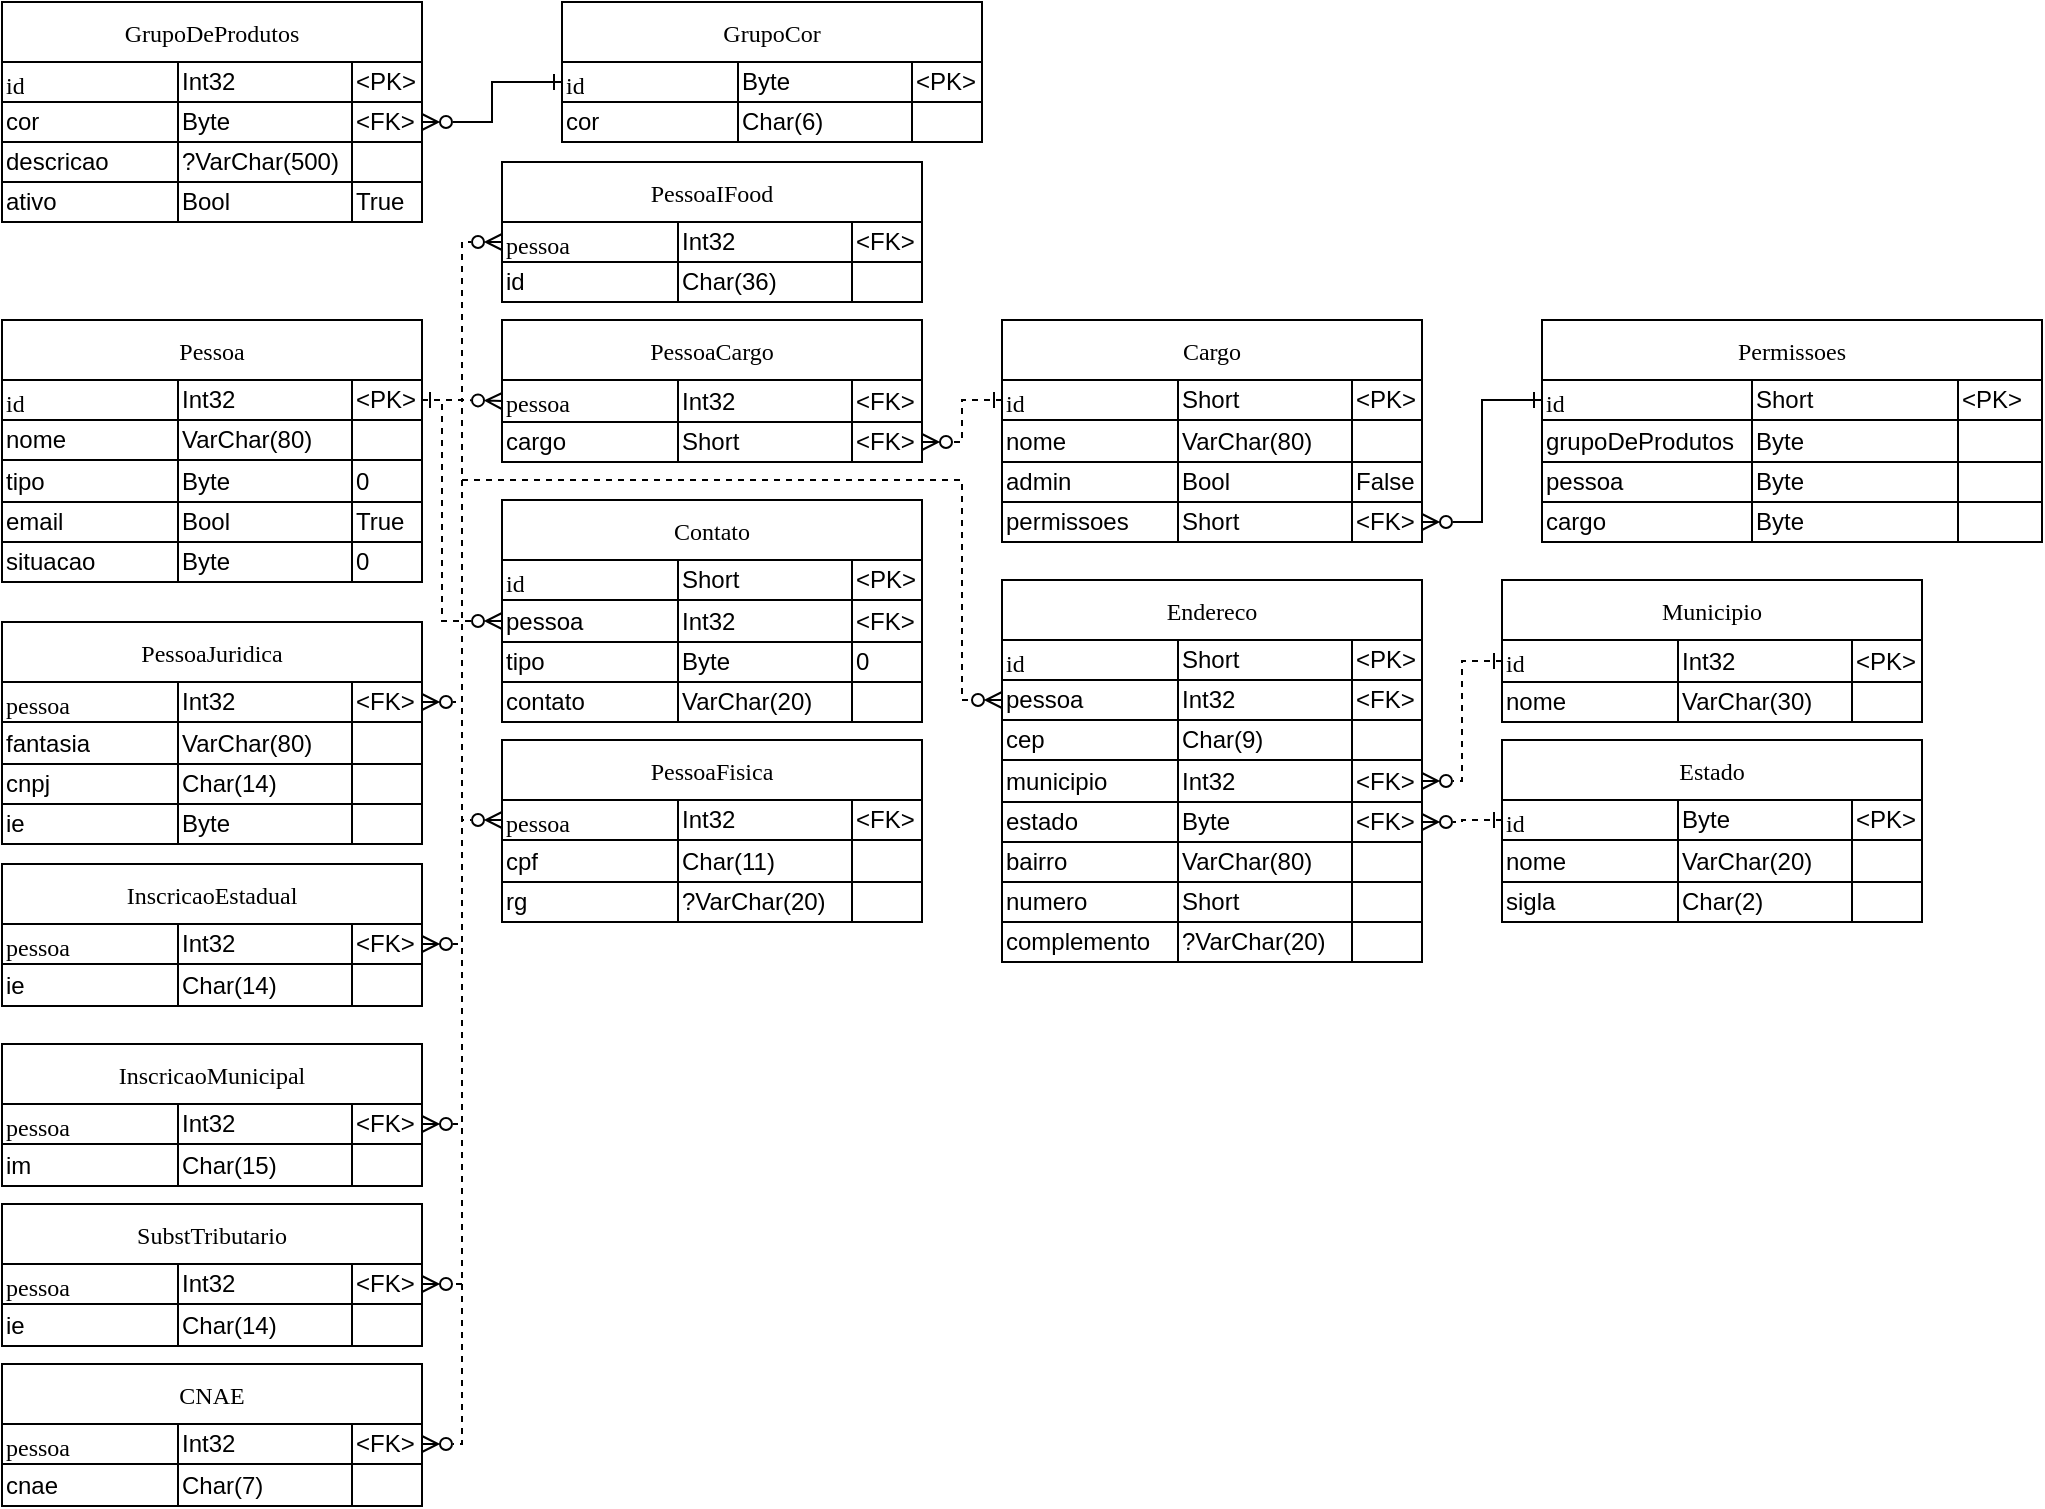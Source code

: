 <mxfile version="24.7.10">
  <diagram name="Page-1" id="2ca16b54-16f6-2749-3443-fa8db7711227">
    <mxGraphModel dx="-150" dy="491" grid="1" gridSize="10" guides="1" tooltips="1" connect="1" arrows="1" fold="1" page="1" pageScale="1" pageWidth="1100" pageHeight="850" background="none" math="0" shadow="0">
      <root>
        <mxCell id="0" />
        <mxCell id="1" parent="0" />
        <mxCell id="upvZZBd6ze37ZcyhornO-47" value="GrupoDeProdutos" style="shape=table;startSize=30;container=1;collapsible=0;childLayout=tableLayout;strokeColor=default;fontSize=12;fontFamily=Verdana;align=center;" vertex="1" parent="1">
          <mxGeometry x="1160" y="90" width="210" height="110" as="geometry" />
        </mxCell>
        <mxCell id="upvZZBd6ze37ZcyhornO-48" value="" style="shape=tableRow;horizontal=0;startSize=0;swimlaneHead=0;swimlaneBody=0;strokeColor=inherit;top=0;left=0;bottom=0;right=0;collapsible=0;dropTarget=0;fillColor=none;points=[[0,0.5],[1,0.5]];portConstraint=eastwest;fontSize=16;rounded=1;align=left;" vertex="1" parent="upvZZBd6ze37ZcyhornO-47">
          <mxGeometry y="30" width="210" height="20" as="geometry" />
        </mxCell>
        <mxCell id="upvZZBd6ze37ZcyhornO-49" value="&lt;font style=&quot;font-size: 12px;&quot; face=&quot;Verdana&quot;&gt;id&lt;/font&gt;" style="shape=partialRectangle;html=1;whiteSpace=wrap;connectable=0;strokeColor=inherit;overflow=hidden;fillColor=none;top=0;left=0;bottom=0;right=0;pointerEvents=1;fontSize=14;align=left;" vertex="1" parent="upvZZBd6ze37ZcyhornO-48">
          <mxGeometry width="88" height="20" as="geometry">
            <mxRectangle width="88" height="20" as="alternateBounds" />
          </mxGeometry>
        </mxCell>
        <mxCell id="upvZZBd6ze37ZcyhornO-50" value="Int32" style="shape=partialRectangle;html=1;whiteSpace=wrap;connectable=0;strokeColor=inherit;overflow=hidden;fillColor=none;top=0;left=0;bottom=0;right=0;pointerEvents=1;fontSize=12;align=left;" vertex="1" parent="upvZZBd6ze37ZcyhornO-48">
          <mxGeometry x="88" width="87" height="20" as="geometry">
            <mxRectangle width="87" height="20" as="alternateBounds" />
          </mxGeometry>
        </mxCell>
        <mxCell id="upvZZBd6ze37ZcyhornO-51" value="&amp;lt;PK&amp;gt;" style="shape=partialRectangle;html=1;whiteSpace=wrap;connectable=0;strokeColor=inherit;overflow=hidden;fillColor=none;top=0;left=0;bottom=0;right=0;pointerEvents=1;fontSize=12;align=left;" vertex="1" parent="upvZZBd6ze37ZcyhornO-48">
          <mxGeometry x="175" width="35" height="20" as="geometry">
            <mxRectangle width="35" height="20" as="alternateBounds" />
          </mxGeometry>
        </mxCell>
        <mxCell id="upvZZBd6ze37ZcyhornO-52" value="" style="shape=tableRow;horizontal=0;startSize=0;swimlaneHead=0;swimlaneBody=0;strokeColor=inherit;top=0;left=0;bottom=0;right=0;collapsible=0;dropTarget=0;fillColor=none;points=[[0,0.5],[1,0.5]];portConstraint=eastwest;fontSize=16;align=left;" vertex="1" parent="upvZZBd6ze37ZcyhornO-47">
          <mxGeometry y="50" width="210" height="20" as="geometry" />
        </mxCell>
        <mxCell id="upvZZBd6ze37ZcyhornO-53" value="cor" style="shape=partialRectangle;html=1;whiteSpace=wrap;connectable=0;strokeColor=inherit;overflow=hidden;fillColor=none;top=0;left=0;bottom=0;right=0;pointerEvents=1;fontSize=12;align=left;" vertex="1" parent="upvZZBd6ze37ZcyhornO-52">
          <mxGeometry width="88" height="20" as="geometry">
            <mxRectangle width="88" height="20" as="alternateBounds" />
          </mxGeometry>
        </mxCell>
        <mxCell id="upvZZBd6ze37ZcyhornO-54" value="Byte" style="shape=partialRectangle;html=1;whiteSpace=wrap;connectable=0;strokeColor=inherit;overflow=hidden;fillColor=none;top=0;left=0;bottom=0;right=0;pointerEvents=1;fontSize=12;align=left;" vertex="1" parent="upvZZBd6ze37ZcyhornO-52">
          <mxGeometry x="88" width="87" height="20" as="geometry">
            <mxRectangle width="87" height="20" as="alternateBounds" />
          </mxGeometry>
        </mxCell>
        <mxCell id="upvZZBd6ze37ZcyhornO-55" value="&amp;lt;FK&amp;gt;" style="shape=partialRectangle;html=1;whiteSpace=wrap;connectable=0;strokeColor=inherit;overflow=hidden;fillColor=none;top=0;left=0;bottom=0;right=0;pointerEvents=1;fontSize=12;align=left;" vertex="1" parent="upvZZBd6ze37ZcyhornO-52">
          <mxGeometry x="175" width="35" height="20" as="geometry">
            <mxRectangle width="35" height="20" as="alternateBounds" />
          </mxGeometry>
        </mxCell>
        <mxCell id="upvZZBd6ze37ZcyhornO-56" value="" style="shape=tableRow;horizontal=0;startSize=0;swimlaneHead=0;swimlaneBody=0;strokeColor=inherit;top=0;left=0;bottom=0;right=0;collapsible=0;dropTarget=0;fillColor=none;points=[[0,0.5],[1,0.5]];portConstraint=eastwest;fontSize=16;align=left;" vertex="1" parent="upvZZBd6ze37ZcyhornO-47">
          <mxGeometry y="70" width="210" height="20" as="geometry" />
        </mxCell>
        <mxCell id="upvZZBd6ze37ZcyhornO-57" value="descricao" style="shape=partialRectangle;html=1;whiteSpace=wrap;connectable=0;strokeColor=inherit;overflow=hidden;fillColor=none;top=0;left=0;bottom=0;right=0;pointerEvents=1;fontSize=12;align=left;" vertex="1" parent="upvZZBd6ze37ZcyhornO-56">
          <mxGeometry width="88" height="20" as="geometry">
            <mxRectangle width="88" height="20" as="alternateBounds" />
          </mxGeometry>
        </mxCell>
        <mxCell id="upvZZBd6ze37ZcyhornO-58" value="?VarChar(500)" style="shape=partialRectangle;html=1;whiteSpace=wrap;connectable=0;strokeColor=inherit;overflow=hidden;fillColor=none;top=0;left=0;bottom=0;right=0;pointerEvents=1;fontSize=12;align=left;" vertex="1" parent="upvZZBd6ze37ZcyhornO-56">
          <mxGeometry x="88" width="87" height="20" as="geometry">
            <mxRectangle width="87" height="20" as="alternateBounds" />
          </mxGeometry>
        </mxCell>
        <mxCell id="upvZZBd6ze37ZcyhornO-59" value="" style="shape=partialRectangle;html=1;whiteSpace=wrap;connectable=0;strokeColor=inherit;overflow=hidden;fillColor=none;top=0;left=0;bottom=0;right=0;pointerEvents=1;fontSize=12;align=left;" vertex="1" parent="upvZZBd6ze37ZcyhornO-56">
          <mxGeometry x="175" width="35" height="20" as="geometry">
            <mxRectangle width="35" height="20" as="alternateBounds" />
          </mxGeometry>
        </mxCell>
        <mxCell id="upvZZBd6ze37ZcyhornO-60" style="shape=tableRow;horizontal=0;startSize=0;swimlaneHead=0;swimlaneBody=0;strokeColor=inherit;top=0;left=0;bottom=0;right=0;collapsible=0;dropTarget=0;fillColor=none;points=[[0,0.5],[1,0.5]];portConstraint=eastwest;fontSize=16;align=left;" vertex="1" parent="upvZZBd6ze37ZcyhornO-47">
          <mxGeometry y="90" width="210" height="20" as="geometry" />
        </mxCell>
        <mxCell id="upvZZBd6ze37ZcyhornO-61" value="ativo" style="shape=partialRectangle;html=1;whiteSpace=wrap;connectable=0;strokeColor=inherit;overflow=hidden;fillColor=none;top=0;left=0;bottom=0;right=0;pointerEvents=1;fontSize=12;align=left;" vertex="1" parent="upvZZBd6ze37ZcyhornO-60">
          <mxGeometry width="88" height="20" as="geometry">
            <mxRectangle width="88" height="20" as="alternateBounds" />
          </mxGeometry>
        </mxCell>
        <mxCell id="upvZZBd6ze37ZcyhornO-62" value="Bool" style="shape=partialRectangle;html=1;whiteSpace=wrap;connectable=0;strokeColor=inherit;overflow=hidden;fillColor=none;top=0;left=0;bottom=0;right=0;pointerEvents=1;fontSize=12;align=left;" vertex="1" parent="upvZZBd6ze37ZcyhornO-60">
          <mxGeometry x="88" width="87" height="20" as="geometry">
            <mxRectangle width="87" height="20" as="alternateBounds" />
          </mxGeometry>
        </mxCell>
        <mxCell id="upvZZBd6ze37ZcyhornO-63" value="True" style="shape=partialRectangle;html=1;whiteSpace=wrap;connectable=0;strokeColor=inherit;overflow=hidden;fillColor=none;top=0;left=0;bottom=0;right=0;pointerEvents=1;fontSize=12;align=left;" vertex="1" parent="upvZZBd6ze37ZcyhornO-60">
          <mxGeometry x="175" width="35" height="20" as="geometry">
            <mxRectangle width="35" height="20" as="alternateBounds" />
          </mxGeometry>
        </mxCell>
        <mxCell id="upvZZBd6ze37ZcyhornO-64" value="GrupoCor" style="shape=table;startSize=30;container=1;collapsible=0;childLayout=tableLayout;strokeColor=default;fontSize=12;fontFamily=Verdana;align=center;" vertex="1" parent="1">
          <mxGeometry x="1440" y="90" width="210" height="70" as="geometry" />
        </mxCell>
        <mxCell id="upvZZBd6ze37ZcyhornO-65" value="" style="shape=tableRow;horizontal=0;startSize=0;swimlaneHead=0;swimlaneBody=0;strokeColor=inherit;top=0;left=0;bottom=0;right=0;collapsible=0;dropTarget=0;fillColor=none;points=[[0,0.5],[1,0.5]];portConstraint=eastwest;fontSize=16;rounded=1;align=left;" vertex="1" parent="upvZZBd6ze37ZcyhornO-64">
          <mxGeometry y="30" width="210" height="20" as="geometry" />
        </mxCell>
        <mxCell id="upvZZBd6ze37ZcyhornO-66" value="&lt;font style=&quot;font-size: 12px;&quot; face=&quot;Verdana&quot;&gt;id&lt;/font&gt;" style="shape=partialRectangle;html=1;whiteSpace=wrap;connectable=0;strokeColor=inherit;overflow=hidden;fillColor=none;top=0;left=0;bottom=0;right=0;pointerEvents=1;fontSize=14;align=left;" vertex="1" parent="upvZZBd6ze37ZcyhornO-65">
          <mxGeometry width="88" height="20" as="geometry">
            <mxRectangle width="88" height="20" as="alternateBounds" />
          </mxGeometry>
        </mxCell>
        <mxCell id="upvZZBd6ze37ZcyhornO-67" value="Byte" style="shape=partialRectangle;html=1;whiteSpace=wrap;connectable=0;strokeColor=inherit;overflow=hidden;fillColor=none;top=0;left=0;bottom=0;right=0;pointerEvents=1;fontSize=12;align=left;" vertex="1" parent="upvZZBd6ze37ZcyhornO-65">
          <mxGeometry x="88" width="87" height="20" as="geometry">
            <mxRectangle width="87" height="20" as="alternateBounds" />
          </mxGeometry>
        </mxCell>
        <mxCell id="upvZZBd6ze37ZcyhornO-68" value="&amp;lt;PK&amp;gt;" style="shape=partialRectangle;html=1;whiteSpace=wrap;connectable=0;strokeColor=inherit;overflow=hidden;fillColor=none;top=0;left=0;bottom=0;right=0;pointerEvents=1;fontSize=12;align=left;" vertex="1" parent="upvZZBd6ze37ZcyhornO-65">
          <mxGeometry x="175" width="35" height="20" as="geometry">
            <mxRectangle width="35" height="20" as="alternateBounds" />
          </mxGeometry>
        </mxCell>
        <mxCell id="upvZZBd6ze37ZcyhornO-69" value="" style="shape=tableRow;horizontal=0;startSize=0;swimlaneHead=0;swimlaneBody=0;strokeColor=inherit;top=0;left=0;bottom=0;right=0;collapsible=0;dropTarget=0;fillColor=none;points=[[0,0.5],[1,0.5]];portConstraint=eastwest;fontSize=16;align=left;" vertex="1" parent="upvZZBd6ze37ZcyhornO-64">
          <mxGeometry y="50" width="210" height="20" as="geometry" />
        </mxCell>
        <mxCell id="upvZZBd6ze37ZcyhornO-70" value="cor" style="shape=partialRectangle;html=1;whiteSpace=wrap;connectable=0;strokeColor=inherit;overflow=hidden;fillColor=none;top=0;left=0;bottom=0;right=0;pointerEvents=1;fontSize=12;align=left;" vertex="1" parent="upvZZBd6ze37ZcyhornO-69">
          <mxGeometry width="88" height="20" as="geometry">
            <mxRectangle width="88" height="20" as="alternateBounds" />
          </mxGeometry>
        </mxCell>
        <mxCell id="upvZZBd6ze37ZcyhornO-71" value="Char(6)" style="shape=partialRectangle;html=1;whiteSpace=wrap;connectable=0;strokeColor=inherit;overflow=hidden;fillColor=none;top=0;left=0;bottom=0;right=0;pointerEvents=1;fontSize=12;align=left;" vertex="1" parent="upvZZBd6ze37ZcyhornO-69">
          <mxGeometry x="88" width="87" height="20" as="geometry">
            <mxRectangle width="87" height="20" as="alternateBounds" />
          </mxGeometry>
        </mxCell>
        <mxCell id="upvZZBd6ze37ZcyhornO-72" value="" style="shape=partialRectangle;html=1;whiteSpace=wrap;connectable=0;strokeColor=inherit;overflow=hidden;fillColor=none;top=0;left=0;bottom=0;right=0;pointerEvents=1;fontSize=12;align=left;" vertex="1" parent="upvZZBd6ze37ZcyhornO-69">
          <mxGeometry x="175" width="35" height="20" as="geometry">
            <mxRectangle width="35" height="20" as="alternateBounds" />
          </mxGeometry>
        </mxCell>
        <mxCell id="upvZZBd6ze37ZcyhornO-81" style="edgeStyle=orthogonalEdgeStyle;rounded=0;orthogonalLoop=1;jettySize=auto;html=1;exitX=0;exitY=0.5;exitDx=0;exitDy=0;entryX=1;entryY=0.5;entryDx=0;entryDy=0;curved=0;strokeColor=default;startArrow=ERone;startFill=0;endArrow=ERzeroToMany;endFill=0;" edge="1" parent="1" source="upvZZBd6ze37ZcyhornO-65" target="upvZZBd6ze37ZcyhornO-52">
          <mxGeometry relative="1" as="geometry" />
        </mxCell>
        <mxCell id="upvZZBd6ze37ZcyhornO-82" value="Pessoa" style="shape=table;startSize=30;container=1;collapsible=0;childLayout=tableLayout;strokeColor=default;fontSize=12;fontFamily=Verdana;align=center;" vertex="1" parent="1">
          <mxGeometry x="1160" y="249" width="210" height="131" as="geometry" />
        </mxCell>
        <mxCell id="upvZZBd6ze37ZcyhornO-83" value="" style="shape=tableRow;horizontal=0;startSize=0;swimlaneHead=0;swimlaneBody=0;strokeColor=inherit;top=0;left=0;bottom=0;right=0;collapsible=0;dropTarget=0;fillColor=none;points=[[0,0.5],[1,0.5]];portConstraint=eastwest;fontSize=16;rounded=1;align=left;" vertex="1" parent="upvZZBd6ze37ZcyhornO-82">
          <mxGeometry y="30" width="210" height="20" as="geometry" />
        </mxCell>
        <mxCell id="upvZZBd6ze37ZcyhornO-84" value="&lt;font style=&quot;font-size: 12px;&quot; face=&quot;Verdana&quot;&gt;id&lt;/font&gt;" style="shape=partialRectangle;html=1;whiteSpace=wrap;connectable=0;strokeColor=inherit;overflow=hidden;fillColor=none;top=0;left=0;bottom=0;right=0;pointerEvents=1;fontSize=14;align=left;" vertex="1" parent="upvZZBd6ze37ZcyhornO-83">
          <mxGeometry width="88" height="20" as="geometry">
            <mxRectangle width="88" height="20" as="alternateBounds" />
          </mxGeometry>
        </mxCell>
        <mxCell id="upvZZBd6ze37ZcyhornO-85" value="Int32" style="shape=partialRectangle;html=1;whiteSpace=wrap;connectable=0;strokeColor=inherit;overflow=hidden;fillColor=none;top=0;left=0;bottom=0;right=0;pointerEvents=1;fontSize=12;align=left;" vertex="1" parent="upvZZBd6ze37ZcyhornO-83">
          <mxGeometry x="88" width="87" height="20" as="geometry">
            <mxRectangle width="87" height="20" as="alternateBounds" />
          </mxGeometry>
        </mxCell>
        <mxCell id="upvZZBd6ze37ZcyhornO-86" value="&amp;lt;PK&amp;gt;" style="shape=partialRectangle;html=1;whiteSpace=wrap;connectable=0;strokeColor=inherit;overflow=hidden;fillColor=none;top=0;left=0;bottom=0;right=0;pointerEvents=1;fontSize=12;align=left;" vertex="1" parent="upvZZBd6ze37ZcyhornO-83">
          <mxGeometry x="175" width="35" height="20" as="geometry">
            <mxRectangle width="35" height="20" as="alternateBounds" />
          </mxGeometry>
        </mxCell>
        <mxCell id="upvZZBd6ze37ZcyhornO-87" value="" style="shape=tableRow;horizontal=0;startSize=0;swimlaneHead=0;swimlaneBody=0;strokeColor=inherit;top=0;left=0;bottom=0;right=0;collapsible=0;dropTarget=0;fillColor=none;points=[[0,0.5],[1,0.5]];portConstraint=eastwest;fontSize=16;align=left;" vertex="1" parent="upvZZBd6ze37ZcyhornO-82">
          <mxGeometry y="50" width="210" height="20" as="geometry" />
        </mxCell>
        <mxCell id="upvZZBd6ze37ZcyhornO-88" value="nome" style="shape=partialRectangle;html=1;whiteSpace=wrap;connectable=0;strokeColor=inherit;overflow=hidden;fillColor=none;top=0;left=0;bottom=0;right=0;pointerEvents=1;fontSize=12;align=left;" vertex="1" parent="upvZZBd6ze37ZcyhornO-87">
          <mxGeometry width="88" height="20" as="geometry">
            <mxRectangle width="88" height="20" as="alternateBounds" />
          </mxGeometry>
        </mxCell>
        <mxCell id="upvZZBd6ze37ZcyhornO-89" value="VarChar(80)" style="shape=partialRectangle;html=1;whiteSpace=wrap;connectable=0;strokeColor=inherit;overflow=hidden;fillColor=none;top=0;left=0;bottom=0;right=0;pointerEvents=1;fontSize=12;align=left;" vertex="1" parent="upvZZBd6ze37ZcyhornO-87">
          <mxGeometry x="88" width="87" height="20" as="geometry">
            <mxRectangle width="87" height="20" as="alternateBounds" />
          </mxGeometry>
        </mxCell>
        <mxCell id="upvZZBd6ze37ZcyhornO-90" value="" style="shape=partialRectangle;html=1;whiteSpace=wrap;connectable=0;strokeColor=inherit;overflow=hidden;fillColor=none;top=0;left=0;bottom=0;right=0;pointerEvents=1;fontSize=12;align=left;" vertex="1" parent="upvZZBd6ze37ZcyhornO-87">
          <mxGeometry x="175" width="35" height="20" as="geometry">
            <mxRectangle width="35" height="20" as="alternateBounds" />
          </mxGeometry>
        </mxCell>
        <mxCell id="upvZZBd6ze37ZcyhornO-91" value="" style="shape=tableRow;horizontal=0;startSize=0;swimlaneHead=0;swimlaneBody=0;strokeColor=inherit;top=0;left=0;bottom=0;right=0;collapsible=0;dropTarget=0;fillColor=none;points=[[0,0.5],[1,0.5]];portConstraint=eastwest;fontSize=16;align=left;" vertex="1" parent="upvZZBd6ze37ZcyhornO-82">
          <mxGeometry y="70" width="210" height="21" as="geometry" />
        </mxCell>
        <mxCell id="upvZZBd6ze37ZcyhornO-92" value="tipo" style="shape=partialRectangle;html=1;whiteSpace=wrap;connectable=0;strokeColor=inherit;overflow=hidden;fillColor=none;top=0;left=0;bottom=0;right=0;pointerEvents=1;fontSize=12;align=left;" vertex="1" parent="upvZZBd6ze37ZcyhornO-91">
          <mxGeometry width="88" height="21" as="geometry">
            <mxRectangle width="88" height="21" as="alternateBounds" />
          </mxGeometry>
        </mxCell>
        <mxCell id="upvZZBd6ze37ZcyhornO-93" value="Byte" style="shape=partialRectangle;html=1;whiteSpace=wrap;connectable=0;strokeColor=inherit;overflow=hidden;fillColor=none;top=0;left=0;bottom=0;right=0;pointerEvents=1;fontSize=12;align=left;" vertex="1" parent="upvZZBd6ze37ZcyhornO-91">
          <mxGeometry x="88" width="87" height="21" as="geometry">
            <mxRectangle width="87" height="21" as="alternateBounds" />
          </mxGeometry>
        </mxCell>
        <mxCell id="upvZZBd6ze37ZcyhornO-94" value="0" style="shape=partialRectangle;html=1;whiteSpace=wrap;connectable=0;strokeColor=inherit;overflow=hidden;fillColor=none;top=0;left=0;bottom=0;right=0;pointerEvents=1;fontSize=12;align=left;" vertex="1" parent="upvZZBd6ze37ZcyhornO-91">
          <mxGeometry x="175" width="35" height="21" as="geometry">
            <mxRectangle width="35" height="21" as="alternateBounds" />
          </mxGeometry>
        </mxCell>
        <mxCell id="upvZZBd6ze37ZcyhornO-95" style="shape=tableRow;horizontal=0;startSize=0;swimlaneHead=0;swimlaneBody=0;strokeColor=inherit;top=0;left=0;bottom=0;right=0;collapsible=0;dropTarget=0;fillColor=none;points=[[0,0.5],[1,0.5]];portConstraint=eastwest;fontSize=16;align=left;" vertex="1" parent="upvZZBd6ze37ZcyhornO-82">
          <mxGeometry y="91" width="210" height="20" as="geometry" />
        </mxCell>
        <mxCell id="upvZZBd6ze37ZcyhornO-96" value="email" style="shape=partialRectangle;html=1;whiteSpace=wrap;connectable=0;strokeColor=inherit;overflow=hidden;fillColor=none;top=0;left=0;bottom=0;right=0;pointerEvents=1;fontSize=12;align=left;" vertex="1" parent="upvZZBd6ze37ZcyhornO-95">
          <mxGeometry width="88" height="20" as="geometry">
            <mxRectangle width="88" height="20" as="alternateBounds" />
          </mxGeometry>
        </mxCell>
        <mxCell id="upvZZBd6ze37ZcyhornO-97" value="Bool" style="shape=partialRectangle;html=1;whiteSpace=wrap;connectable=0;strokeColor=inherit;overflow=hidden;fillColor=none;top=0;left=0;bottom=0;right=0;pointerEvents=1;fontSize=12;align=left;" vertex="1" parent="upvZZBd6ze37ZcyhornO-95">
          <mxGeometry x="88" width="87" height="20" as="geometry">
            <mxRectangle width="87" height="20" as="alternateBounds" />
          </mxGeometry>
        </mxCell>
        <mxCell id="upvZZBd6ze37ZcyhornO-98" value="True" style="shape=partialRectangle;html=1;whiteSpace=wrap;connectable=0;strokeColor=inherit;overflow=hidden;fillColor=none;top=0;left=0;bottom=0;right=0;pointerEvents=1;fontSize=12;align=left;" vertex="1" parent="upvZZBd6ze37ZcyhornO-95">
          <mxGeometry x="175" width="35" height="20" as="geometry">
            <mxRectangle width="35" height="20" as="alternateBounds" />
          </mxGeometry>
        </mxCell>
        <mxCell id="upvZZBd6ze37ZcyhornO-212" style="shape=tableRow;horizontal=0;startSize=0;swimlaneHead=0;swimlaneBody=0;strokeColor=inherit;top=0;left=0;bottom=0;right=0;collapsible=0;dropTarget=0;fillColor=none;points=[[0,0.5],[1,0.5]];portConstraint=eastwest;fontSize=16;align=left;" vertex="1" parent="upvZZBd6ze37ZcyhornO-82">
          <mxGeometry y="111" width="210" height="20" as="geometry" />
        </mxCell>
        <mxCell id="upvZZBd6ze37ZcyhornO-213" value="situacao" style="shape=partialRectangle;html=1;whiteSpace=wrap;connectable=0;strokeColor=inherit;overflow=hidden;fillColor=none;top=0;left=0;bottom=0;right=0;pointerEvents=1;fontSize=12;align=left;" vertex="1" parent="upvZZBd6ze37ZcyhornO-212">
          <mxGeometry width="88" height="20" as="geometry">
            <mxRectangle width="88" height="20" as="alternateBounds" />
          </mxGeometry>
        </mxCell>
        <mxCell id="upvZZBd6ze37ZcyhornO-214" value="Byte" style="shape=partialRectangle;html=1;whiteSpace=wrap;connectable=0;strokeColor=inherit;overflow=hidden;fillColor=none;top=0;left=0;bottom=0;right=0;pointerEvents=1;fontSize=12;align=left;" vertex="1" parent="upvZZBd6ze37ZcyhornO-212">
          <mxGeometry x="88" width="87" height="20" as="geometry">
            <mxRectangle width="87" height="20" as="alternateBounds" />
          </mxGeometry>
        </mxCell>
        <mxCell id="upvZZBd6ze37ZcyhornO-215" value="0" style="shape=partialRectangle;html=1;whiteSpace=wrap;connectable=0;strokeColor=inherit;overflow=hidden;fillColor=none;top=0;left=0;bottom=0;right=0;pointerEvents=1;fontSize=12;align=left;" vertex="1" parent="upvZZBd6ze37ZcyhornO-212">
          <mxGeometry x="175" width="35" height="20" as="geometry">
            <mxRectangle width="35" height="20" as="alternateBounds" />
          </mxGeometry>
        </mxCell>
        <mxCell id="upvZZBd6ze37ZcyhornO-99" value="Cargo" style="shape=table;startSize=30;container=1;collapsible=0;childLayout=tableLayout;strokeColor=default;fontSize=12;fontFamily=Verdana;align=center;" vertex="1" parent="1">
          <mxGeometry x="1660" y="249" width="210" height="111" as="geometry" />
        </mxCell>
        <mxCell id="upvZZBd6ze37ZcyhornO-100" value="" style="shape=tableRow;horizontal=0;startSize=0;swimlaneHead=0;swimlaneBody=0;strokeColor=inherit;top=0;left=0;bottom=0;right=0;collapsible=0;dropTarget=0;fillColor=none;points=[[0,0.5],[1,0.5]];portConstraint=eastwest;fontSize=16;rounded=1;align=left;" vertex="1" parent="upvZZBd6ze37ZcyhornO-99">
          <mxGeometry y="30" width="210" height="20" as="geometry" />
        </mxCell>
        <mxCell id="upvZZBd6ze37ZcyhornO-101" value="&lt;font style=&quot;font-size: 12px;&quot; face=&quot;Verdana&quot;&gt;id&lt;/font&gt;" style="shape=partialRectangle;html=1;whiteSpace=wrap;connectable=0;strokeColor=inherit;overflow=hidden;fillColor=none;top=0;left=0;bottom=0;right=0;pointerEvents=1;fontSize=14;align=left;" vertex="1" parent="upvZZBd6ze37ZcyhornO-100">
          <mxGeometry width="88" height="20" as="geometry">
            <mxRectangle width="88" height="20" as="alternateBounds" />
          </mxGeometry>
        </mxCell>
        <mxCell id="upvZZBd6ze37ZcyhornO-102" value="Short" style="shape=partialRectangle;html=1;whiteSpace=wrap;connectable=0;strokeColor=inherit;overflow=hidden;fillColor=none;top=0;left=0;bottom=0;right=0;pointerEvents=1;fontSize=12;align=left;" vertex="1" parent="upvZZBd6ze37ZcyhornO-100">
          <mxGeometry x="88" width="87" height="20" as="geometry">
            <mxRectangle width="87" height="20" as="alternateBounds" />
          </mxGeometry>
        </mxCell>
        <mxCell id="upvZZBd6ze37ZcyhornO-103" value="&amp;lt;PK&amp;gt;" style="shape=partialRectangle;html=1;whiteSpace=wrap;connectable=0;strokeColor=inherit;overflow=hidden;fillColor=none;top=0;left=0;bottom=0;right=0;pointerEvents=1;fontSize=12;align=left;" vertex="1" parent="upvZZBd6ze37ZcyhornO-100">
          <mxGeometry x="175" width="35" height="20" as="geometry">
            <mxRectangle width="35" height="20" as="alternateBounds" />
          </mxGeometry>
        </mxCell>
        <mxCell id="upvZZBd6ze37ZcyhornO-104" value="" style="shape=tableRow;horizontal=0;startSize=0;swimlaneHead=0;swimlaneBody=0;strokeColor=inherit;top=0;left=0;bottom=0;right=0;collapsible=0;dropTarget=0;fillColor=none;points=[[0,0.5],[1,0.5]];portConstraint=eastwest;fontSize=16;align=left;" vertex="1" parent="upvZZBd6ze37ZcyhornO-99">
          <mxGeometry y="50" width="210" height="21" as="geometry" />
        </mxCell>
        <mxCell id="upvZZBd6ze37ZcyhornO-105" value="nome" style="shape=partialRectangle;html=1;whiteSpace=wrap;connectable=0;strokeColor=inherit;overflow=hidden;fillColor=none;top=0;left=0;bottom=0;right=0;pointerEvents=1;fontSize=12;align=left;" vertex="1" parent="upvZZBd6ze37ZcyhornO-104">
          <mxGeometry width="88" height="21" as="geometry">
            <mxRectangle width="88" height="21" as="alternateBounds" />
          </mxGeometry>
        </mxCell>
        <mxCell id="upvZZBd6ze37ZcyhornO-106" value="VarChar(80)" style="shape=partialRectangle;html=1;whiteSpace=wrap;connectable=0;strokeColor=inherit;overflow=hidden;fillColor=none;top=0;left=0;bottom=0;right=0;pointerEvents=1;fontSize=12;align=left;" vertex="1" parent="upvZZBd6ze37ZcyhornO-104">
          <mxGeometry x="88" width="87" height="21" as="geometry">
            <mxRectangle width="87" height="21" as="alternateBounds" />
          </mxGeometry>
        </mxCell>
        <mxCell id="upvZZBd6ze37ZcyhornO-107" value="" style="shape=partialRectangle;html=1;whiteSpace=wrap;connectable=0;strokeColor=inherit;overflow=hidden;fillColor=none;top=0;left=0;bottom=0;right=0;pointerEvents=1;fontSize=12;align=left;" vertex="1" parent="upvZZBd6ze37ZcyhornO-104">
          <mxGeometry x="175" width="35" height="21" as="geometry">
            <mxRectangle width="35" height="21" as="alternateBounds" />
          </mxGeometry>
        </mxCell>
        <mxCell id="upvZZBd6ze37ZcyhornO-108" value="" style="shape=tableRow;horizontal=0;startSize=0;swimlaneHead=0;swimlaneBody=0;strokeColor=inherit;top=0;left=0;bottom=0;right=0;collapsible=0;dropTarget=0;fillColor=none;points=[[0,0.5],[1,0.5]];portConstraint=eastwest;fontSize=16;align=left;" vertex="1" parent="upvZZBd6ze37ZcyhornO-99">
          <mxGeometry y="71" width="210" height="20" as="geometry" />
        </mxCell>
        <mxCell id="upvZZBd6ze37ZcyhornO-109" value="admin" style="shape=partialRectangle;html=1;whiteSpace=wrap;connectable=0;strokeColor=inherit;overflow=hidden;fillColor=none;top=0;left=0;bottom=0;right=0;pointerEvents=1;fontSize=12;align=left;" vertex="1" parent="upvZZBd6ze37ZcyhornO-108">
          <mxGeometry width="88" height="20" as="geometry">
            <mxRectangle width="88" height="20" as="alternateBounds" />
          </mxGeometry>
        </mxCell>
        <mxCell id="upvZZBd6ze37ZcyhornO-110" value="Bool" style="shape=partialRectangle;html=1;whiteSpace=wrap;connectable=0;strokeColor=inherit;overflow=hidden;fillColor=none;top=0;left=0;bottom=0;right=0;pointerEvents=1;fontSize=12;align=left;" vertex="1" parent="upvZZBd6ze37ZcyhornO-108">
          <mxGeometry x="88" width="87" height="20" as="geometry">
            <mxRectangle width="87" height="20" as="alternateBounds" />
          </mxGeometry>
        </mxCell>
        <mxCell id="upvZZBd6ze37ZcyhornO-111" value="False" style="shape=partialRectangle;html=1;whiteSpace=wrap;connectable=0;strokeColor=inherit;overflow=hidden;fillColor=none;top=0;left=0;bottom=0;right=0;pointerEvents=1;fontSize=12;align=left;" vertex="1" parent="upvZZBd6ze37ZcyhornO-108">
          <mxGeometry x="175" width="35" height="20" as="geometry">
            <mxRectangle width="35" height="20" as="alternateBounds" />
          </mxGeometry>
        </mxCell>
        <mxCell id="upvZZBd6ze37ZcyhornO-112" style="shape=tableRow;horizontal=0;startSize=0;swimlaneHead=0;swimlaneBody=0;strokeColor=inherit;top=0;left=0;bottom=0;right=0;collapsible=0;dropTarget=0;fillColor=none;points=[[0,0.5],[1,0.5]];portConstraint=eastwest;fontSize=16;align=left;" vertex="1" parent="upvZZBd6ze37ZcyhornO-99">
          <mxGeometry y="91" width="210" height="20" as="geometry" />
        </mxCell>
        <mxCell id="upvZZBd6ze37ZcyhornO-113" value="permissoes" style="shape=partialRectangle;html=1;whiteSpace=wrap;connectable=0;strokeColor=inherit;overflow=hidden;fillColor=none;top=0;left=0;bottom=0;right=0;pointerEvents=1;fontSize=12;align=left;" vertex="1" parent="upvZZBd6ze37ZcyhornO-112">
          <mxGeometry width="88" height="20" as="geometry">
            <mxRectangle width="88" height="20" as="alternateBounds" />
          </mxGeometry>
        </mxCell>
        <mxCell id="upvZZBd6ze37ZcyhornO-114" value="Short" style="shape=partialRectangle;html=1;whiteSpace=wrap;connectable=0;strokeColor=inherit;overflow=hidden;fillColor=none;top=0;left=0;bottom=0;right=0;pointerEvents=1;fontSize=12;align=left;" vertex="1" parent="upvZZBd6ze37ZcyhornO-112">
          <mxGeometry x="88" width="87" height="20" as="geometry">
            <mxRectangle width="87" height="20" as="alternateBounds" />
          </mxGeometry>
        </mxCell>
        <mxCell id="upvZZBd6ze37ZcyhornO-115" value="&amp;lt;FK&amp;gt;" style="shape=partialRectangle;html=1;whiteSpace=wrap;connectable=0;strokeColor=inherit;overflow=hidden;fillColor=none;top=0;left=0;bottom=0;right=0;pointerEvents=1;fontSize=12;align=left;" vertex="1" parent="upvZZBd6ze37ZcyhornO-112">
          <mxGeometry x="175" width="35" height="20" as="geometry">
            <mxRectangle width="35" height="20" as="alternateBounds" />
          </mxGeometry>
        </mxCell>
        <mxCell id="upvZZBd6ze37ZcyhornO-120" value="Permissoes" style="shape=table;startSize=30;container=1;collapsible=0;childLayout=tableLayout;strokeColor=default;fontSize=12;fontFamily=Verdana;align=center;" vertex="1" parent="1">
          <mxGeometry x="1930" y="249" width="250" height="111" as="geometry" />
        </mxCell>
        <mxCell id="upvZZBd6ze37ZcyhornO-121" value="" style="shape=tableRow;horizontal=0;startSize=0;swimlaneHead=0;swimlaneBody=0;strokeColor=inherit;top=0;left=0;bottom=0;right=0;collapsible=0;dropTarget=0;fillColor=none;points=[[0,0.5],[1,0.5]];portConstraint=eastwest;fontSize=16;rounded=1;align=left;" vertex="1" parent="upvZZBd6ze37ZcyhornO-120">
          <mxGeometry y="30" width="250" height="20" as="geometry" />
        </mxCell>
        <mxCell id="upvZZBd6ze37ZcyhornO-122" value="&lt;font style=&quot;font-size: 12px;&quot; face=&quot;Verdana&quot;&gt;id&lt;/font&gt;" style="shape=partialRectangle;html=1;whiteSpace=wrap;connectable=0;strokeColor=inherit;overflow=hidden;fillColor=none;top=0;left=0;bottom=0;right=0;pointerEvents=1;fontSize=14;align=left;" vertex="1" parent="upvZZBd6ze37ZcyhornO-121">
          <mxGeometry width="105" height="20" as="geometry">
            <mxRectangle width="105" height="20" as="alternateBounds" />
          </mxGeometry>
        </mxCell>
        <mxCell id="upvZZBd6ze37ZcyhornO-123" value="Short" style="shape=partialRectangle;html=1;whiteSpace=wrap;connectable=0;strokeColor=inherit;overflow=hidden;fillColor=none;top=0;left=0;bottom=0;right=0;pointerEvents=1;fontSize=12;align=left;" vertex="1" parent="upvZZBd6ze37ZcyhornO-121">
          <mxGeometry x="105" width="103" height="20" as="geometry">
            <mxRectangle width="103" height="20" as="alternateBounds" />
          </mxGeometry>
        </mxCell>
        <mxCell id="upvZZBd6ze37ZcyhornO-124" value="&amp;lt;PK&amp;gt;" style="shape=partialRectangle;html=1;whiteSpace=wrap;connectable=0;strokeColor=inherit;overflow=hidden;fillColor=none;top=0;left=0;bottom=0;right=0;pointerEvents=1;fontSize=12;align=left;" vertex="1" parent="upvZZBd6ze37ZcyhornO-121">
          <mxGeometry x="208" width="42" height="20" as="geometry">
            <mxRectangle width="42" height="20" as="alternateBounds" />
          </mxGeometry>
        </mxCell>
        <mxCell id="upvZZBd6ze37ZcyhornO-125" value="" style="shape=tableRow;horizontal=0;startSize=0;swimlaneHead=0;swimlaneBody=0;strokeColor=inherit;top=0;left=0;bottom=0;right=0;collapsible=0;dropTarget=0;fillColor=none;points=[[0,0.5],[1,0.5]];portConstraint=eastwest;fontSize=16;align=left;" vertex="1" parent="upvZZBd6ze37ZcyhornO-120">
          <mxGeometry y="50" width="250" height="21" as="geometry" />
        </mxCell>
        <mxCell id="upvZZBd6ze37ZcyhornO-126" value="grupoDeProdutos" style="shape=partialRectangle;html=1;whiteSpace=wrap;connectable=0;strokeColor=inherit;overflow=hidden;fillColor=none;top=0;left=0;bottom=0;right=0;pointerEvents=1;fontSize=12;align=left;" vertex="1" parent="upvZZBd6ze37ZcyhornO-125">
          <mxGeometry width="105" height="21" as="geometry">
            <mxRectangle width="105" height="21" as="alternateBounds" />
          </mxGeometry>
        </mxCell>
        <mxCell id="upvZZBd6ze37ZcyhornO-127" value="Byte" style="shape=partialRectangle;html=1;whiteSpace=wrap;connectable=0;strokeColor=inherit;overflow=hidden;fillColor=none;top=0;left=0;bottom=0;right=0;pointerEvents=1;fontSize=12;align=left;" vertex="1" parent="upvZZBd6ze37ZcyhornO-125">
          <mxGeometry x="105" width="103" height="21" as="geometry">
            <mxRectangle width="103" height="21" as="alternateBounds" />
          </mxGeometry>
        </mxCell>
        <mxCell id="upvZZBd6ze37ZcyhornO-128" value="" style="shape=partialRectangle;html=1;whiteSpace=wrap;connectable=0;strokeColor=inherit;overflow=hidden;fillColor=none;top=0;left=0;bottom=0;right=0;pointerEvents=1;fontSize=12;align=left;" vertex="1" parent="upvZZBd6ze37ZcyhornO-125">
          <mxGeometry x="208" width="42" height="21" as="geometry">
            <mxRectangle width="42" height="21" as="alternateBounds" />
          </mxGeometry>
        </mxCell>
        <mxCell id="upvZZBd6ze37ZcyhornO-129" value="" style="shape=tableRow;horizontal=0;startSize=0;swimlaneHead=0;swimlaneBody=0;strokeColor=inherit;top=0;left=0;bottom=0;right=0;collapsible=0;dropTarget=0;fillColor=none;points=[[0,0.5],[1,0.5]];portConstraint=eastwest;fontSize=16;align=left;" vertex="1" parent="upvZZBd6ze37ZcyhornO-120">
          <mxGeometry y="71" width="250" height="20" as="geometry" />
        </mxCell>
        <mxCell id="upvZZBd6ze37ZcyhornO-130" value="pessoa" style="shape=partialRectangle;html=1;whiteSpace=wrap;connectable=0;strokeColor=inherit;overflow=hidden;fillColor=none;top=0;left=0;bottom=0;right=0;pointerEvents=1;fontSize=12;align=left;" vertex="1" parent="upvZZBd6ze37ZcyhornO-129">
          <mxGeometry width="105" height="20" as="geometry">
            <mxRectangle width="105" height="20" as="alternateBounds" />
          </mxGeometry>
        </mxCell>
        <mxCell id="upvZZBd6ze37ZcyhornO-131" value="Byte" style="shape=partialRectangle;html=1;whiteSpace=wrap;connectable=0;strokeColor=inherit;overflow=hidden;fillColor=none;top=0;left=0;bottom=0;right=0;pointerEvents=1;fontSize=12;align=left;" vertex="1" parent="upvZZBd6ze37ZcyhornO-129">
          <mxGeometry x="105" width="103" height="20" as="geometry">
            <mxRectangle width="103" height="20" as="alternateBounds" />
          </mxGeometry>
        </mxCell>
        <mxCell id="upvZZBd6ze37ZcyhornO-132" value="" style="shape=partialRectangle;html=1;whiteSpace=wrap;connectable=0;strokeColor=inherit;overflow=hidden;fillColor=none;top=0;left=0;bottom=0;right=0;pointerEvents=1;fontSize=12;align=left;" vertex="1" parent="upvZZBd6ze37ZcyhornO-129">
          <mxGeometry x="208" width="42" height="20" as="geometry">
            <mxRectangle width="42" height="20" as="alternateBounds" />
          </mxGeometry>
        </mxCell>
        <mxCell id="upvZZBd6ze37ZcyhornO-133" style="shape=tableRow;horizontal=0;startSize=0;swimlaneHead=0;swimlaneBody=0;strokeColor=inherit;top=0;left=0;bottom=0;right=0;collapsible=0;dropTarget=0;fillColor=none;points=[[0,0.5],[1,0.5]];portConstraint=eastwest;fontSize=16;align=left;" vertex="1" parent="upvZZBd6ze37ZcyhornO-120">
          <mxGeometry y="91" width="250" height="20" as="geometry" />
        </mxCell>
        <mxCell id="upvZZBd6ze37ZcyhornO-134" value="cargo" style="shape=partialRectangle;html=1;whiteSpace=wrap;connectable=0;strokeColor=inherit;overflow=hidden;fillColor=none;top=0;left=0;bottom=0;right=0;pointerEvents=1;fontSize=12;align=left;" vertex="1" parent="upvZZBd6ze37ZcyhornO-133">
          <mxGeometry width="105" height="20" as="geometry">
            <mxRectangle width="105" height="20" as="alternateBounds" />
          </mxGeometry>
        </mxCell>
        <mxCell id="upvZZBd6ze37ZcyhornO-135" value="Byte" style="shape=partialRectangle;html=1;whiteSpace=wrap;connectable=0;strokeColor=inherit;overflow=hidden;fillColor=none;top=0;left=0;bottom=0;right=0;pointerEvents=1;fontSize=12;align=left;" vertex="1" parent="upvZZBd6ze37ZcyhornO-133">
          <mxGeometry x="105" width="103" height="20" as="geometry">
            <mxRectangle width="103" height="20" as="alternateBounds" />
          </mxGeometry>
        </mxCell>
        <mxCell id="upvZZBd6ze37ZcyhornO-136" value="" style="shape=partialRectangle;html=1;whiteSpace=wrap;connectable=0;strokeColor=inherit;overflow=hidden;fillColor=none;top=0;left=0;bottom=0;right=0;pointerEvents=1;fontSize=12;align=left;" vertex="1" parent="upvZZBd6ze37ZcyhornO-133">
          <mxGeometry x="208" width="42" height="20" as="geometry">
            <mxRectangle width="42" height="20" as="alternateBounds" />
          </mxGeometry>
        </mxCell>
        <mxCell id="upvZZBd6ze37ZcyhornO-137" style="edgeStyle=orthogonalEdgeStyle;rounded=0;orthogonalLoop=1;jettySize=auto;html=1;entryX=1;entryY=0.5;entryDx=0;entryDy=0;curved=0;strokeColor=default;startArrow=ERone;startFill=0;endArrow=ERzeroToMany;endFill=0;dashed=1;" edge="1" parent="1" source="upvZZBd6ze37ZcyhornO-100" target="upvZZBd6ze37ZcyhornO-199">
          <mxGeometry relative="1" as="geometry">
            <mxPoint x="1450" y="159" as="sourcePoint" />
            <mxPoint x="1380" y="179" as="targetPoint" />
          </mxGeometry>
        </mxCell>
        <mxCell id="upvZZBd6ze37ZcyhornO-138" style="edgeStyle=orthogonalEdgeStyle;rounded=0;orthogonalLoop=1;jettySize=auto;html=1;entryX=1;entryY=0.5;entryDx=0;entryDy=0;curved=0;strokeColor=default;startArrow=ERone;startFill=0;endArrow=ERzeroToMany;endFill=0;exitX=0;exitY=0.5;exitDx=0;exitDy=0;" edge="1" parent="1" source="upvZZBd6ze37ZcyhornO-121" target="upvZZBd6ze37ZcyhornO-112">
          <mxGeometry relative="1" as="geometry">
            <mxPoint x="1670" y="299" as="sourcePoint" />
            <mxPoint x="1590" y="339" as="targetPoint" />
          </mxGeometry>
        </mxCell>
        <mxCell id="upvZZBd6ze37ZcyhornO-156" value="PessoaJuridica" style="shape=table;startSize=30;container=1;collapsible=0;childLayout=tableLayout;strokeColor=default;fontSize=12;fontFamily=Verdana;align=center;" vertex="1" parent="1">
          <mxGeometry x="1160" y="400" width="210" height="111" as="geometry" />
        </mxCell>
        <mxCell id="upvZZBd6ze37ZcyhornO-157" value="" style="shape=tableRow;horizontal=0;startSize=0;swimlaneHead=0;swimlaneBody=0;strokeColor=inherit;top=0;left=0;bottom=0;right=0;collapsible=0;dropTarget=0;fillColor=none;points=[[0,0.5],[1,0.5]];portConstraint=eastwest;fontSize=16;rounded=1;align=left;" vertex="1" parent="upvZZBd6ze37ZcyhornO-156">
          <mxGeometry y="30" width="210" height="20" as="geometry" />
        </mxCell>
        <mxCell id="upvZZBd6ze37ZcyhornO-158" value="&lt;font style=&quot;font-size: 12px;&quot; face=&quot;Verdana&quot;&gt;pessoa&lt;/font&gt;" style="shape=partialRectangle;html=1;whiteSpace=wrap;connectable=0;strokeColor=inherit;overflow=hidden;fillColor=none;top=0;left=0;bottom=0;right=0;pointerEvents=1;fontSize=14;align=left;" vertex="1" parent="upvZZBd6ze37ZcyhornO-157">
          <mxGeometry width="88" height="20" as="geometry">
            <mxRectangle width="88" height="20" as="alternateBounds" />
          </mxGeometry>
        </mxCell>
        <mxCell id="upvZZBd6ze37ZcyhornO-159" value="Int32" style="shape=partialRectangle;html=1;whiteSpace=wrap;connectable=0;strokeColor=inherit;overflow=hidden;fillColor=none;top=0;left=0;bottom=0;right=0;pointerEvents=1;fontSize=12;align=left;" vertex="1" parent="upvZZBd6ze37ZcyhornO-157">
          <mxGeometry x="88" width="87" height="20" as="geometry">
            <mxRectangle width="87" height="20" as="alternateBounds" />
          </mxGeometry>
        </mxCell>
        <mxCell id="upvZZBd6ze37ZcyhornO-160" value="&amp;lt;FK&amp;gt;" style="shape=partialRectangle;html=1;whiteSpace=wrap;connectable=0;strokeColor=inherit;overflow=hidden;fillColor=none;top=0;left=0;bottom=0;right=0;pointerEvents=1;fontSize=12;align=left;" vertex="1" parent="upvZZBd6ze37ZcyhornO-157">
          <mxGeometry x="175" width="35" height="20" as="geometry">
            <mxRectangle width="35" height="20" as="alternateBounds" />
          </mxGeometry>
        </mxCell>
        <mxCell id="upvZZBd6ze37ZcyhornO-161" value="" style="shape=tableRow;horizontal=0;startSize=0;swimlaneHead=0;swimlaneBody=0;strokeColor=inherit;top=0;left=0;bottom=0;right=0;collapsible=0;dropTarget=0;fillColor=none;points=[[0,0.5],[1,0.5]];portConstraint=eastwest;fontSize=16;align=left;" vertex="1" parent="upvZZBd6ze37ZcyhornO-156">
          <mxGeometry y="50" width="210" height="21" as="geometry" />
        </mxCell>
        <mxCell id="upvZZBd6ze37ZcyhornO-162" value="fantasia" style="shape=partialRectangle;html=1;whiteSpace=wrap;connectable=0;strokeColor=inherit;overflow=hidden;fillColor=none;top=0;left=0;bottom=0;right=0;pointerEvents=1;fontSize=12;align=left;" vertex="1" parent="upvZZBd6ze37ZcyhornO-161">
          <mxGeometry width="88" height="21" as="geometry">
            <mxRectangle width="88" height="21" as="alternateBounds" />
          </mxGeometry>
        </mxCell>
        <mxCell id="upvZZBd6ze37ZcyhornO-163" value="VarChar(80)" style="shape=partialRectangle;html=1;whiteSpace=wrap;connectable=0;strokeColor=inherit;overflow=hidden;fillColor=none;top=0;left=0;bottom=0;right=0;pointerEvents=1;fontSize=12;align=left;" vertex="1" parent="upvZZBd6ze37ZcyhornO-161">
          <mxGeometry x="88" width="87" height="21" as="geometry">
            <mxRectangle width="87" height="21" as="alternateBounds" />
          </mxGeometry>
        </mxCell>
        <mxCell id="upvZZBd6ze37ZcyhornO-164" value="" style="shape=partialRectangle;html=1;whiteSpace=wrap;connectable=0;strokeColor=inherit;overflow=hidden;fillColor=none;top=0;left=0;bottom=0;right=0;pointerEvents=1;fontSize=12;align=left;" vertex="1" parent="upvZZBd6ze37ZcyhornO-161">
          <mxGeometry x="175" width="35" height="21" as="geometry">
            <mxRectangle width="35" height="21" as="alternateBounds" />
          </mxGeometry>
        </mxCell>
        <mxCell id="upvZZBd6ze37ZcyhornO-165" value="" style="shape=tableRow;horizontal=0;startSize=0;swimlaneHead=0;swimlaneBody=0;strokeColor=inherit;top=0;left=0;bottom=0;right=0;collapsible=0;dropTarget=0;fillColor=none;points=[[0,0.5],[1,0.5]];portConstraint=eastwest;fontSize=16;align=left;" vertex="1" parent="upvZZBd6ze37ZcyhornO-156">
          <mxGeometry y="71" width="210" height="20" as="geometry" />
        </mxCell>
        <mxCell id="upvZZBd6ze37ZcyhornO-166" value="cnpj" style="shape=partialRectangle;html=1;whiteSpace=wrap;connectable=0;strokeColor=inherit;overflow=hidden;fillColor=none;top=0;left=0;bottom=0;right=0;pointerEvents=1;fontSize=12;align=left;" vertex="1" parent="upvZZBd6ze37ZcyhornO-165">
          <mxGeometry width="88" height="20" as="geometry">
            <mxRectangle width="88" height="20" as="alternateBounds" />
          </mxGeometry>
        </mxCell>
        <mxCell id="upvZZBd6ze37ZcyhornO-167" value="Char(14)" style="shape=partialRectangle;html=1;whiteSpace=wrap;connectable=0;strokeColor=inherit;overflow=hidden;fillColor=none;top=0;left=0;bottom=0;right=0;pointerEvents=1;fontSize=12;align=left;" vertex="1" parent="upvZZBd6ze37ZcyhornO-165">
          <mxGeometry x="88" width="87" height="20" as="geometry">
            <mxRectangle width="87" height="20" as="alternateBounds" />
          </mxGeometry>
        </mxCell>
        <mxCell id="upvZZBd6ze37ZcyhornO-168" value="" style="shape=partialRectangle;html=1;whiteSpace=wrap;connectable=0;strokeColor=inherit;overflow=hidden;fillColor=none;top=0;left=0;bottom=0;right=0;pointerEvents=1;fontSize=12;align=left;" vertex="1" parent="upvZZBd6ze37ZcyhornO-165">
          <mxGeometry x="175" width="35" height="20" as="geometry">
            <mxRectangle width="35" height="20" as="alternateBounds" />
          </mxGeometry>
        </mxCell>
        <mxCell id="upvZZBd6ze37ZcyhornO-169" style="shape=tableRow;horizontal=0;startSize=0;swimlaneHead=0;swimlaneBody=0;strokeColor=inherit;top=0;left=0;bottom=0;right=0;collapsible=0;dropTarget=0;fillColor=none;points=[[0,0.5],[1,0.5]];portConstraint=eastwest;fontSize=16;align=left;" vertex="1" parent="upvZZBd6ze37ZcyhornO-156">
          <mxGeometry y="91" width="210" height="20" as="geometry" />
        </mxCell>
        <mxCell id="upvZZBd6ze37ZcyhornO-170" value="ie" style="shape=partialRectangle;html=1;whiteSpace=wrap;connectable=0;strokeColor=inherit;overflow=hidden;fillColor=none;top=0;left=0;bottom=0;right=0;pointerEvents=1;fontSize=12;align=left;" vertex="1" parent="upvZZBd6ze37ZcyhornO-169">
          <mxGeometry width="88" height="20" as="geometry">
            <mxRectangle width="88" height="20" as="alternateBounds" />
          </mxGeometry>
        </mxCell>
        <mxCell id="upvZZBd6ze37ZcyhornO-171" value="Byte" style="shape=partialRectangle;html=1;whiteSpace=wrap;connectable=0;strokeColor=inherit;overflow=hidden;fillColor=none;top=0;left=0;bottom=0;right=0;pointerEvents=1;fontSize=12;align=left;" vertex="1" parent="upvZZBd6ze37ZcyhornO-169">
          <mxGeometry x="88" width="87" height="20" as="geometry">
            <mxRectangle width="87" height="20" as="alternateBounds" />
          </mxGeometry>
        </mxCell>
        <mxCell id="upvZZBd6ze37ZcyhornO-172" value="" style="shape=partialRectangle;html=1;whiteSpace=wrap;connectable=0;strokeColor=inherit;overflow=hidden;fillColor=none;top=0;left=0;bottom=0;right=0;pointerEvents=1;fontSize=12;align=left;" vertex="1" parent="upvZZBd6ze37ZcyhornO-169">
          <mxGeometry x="175" width="35" height="20" as="geometry">
            <mxRectangle width="35" height="20" as="alternateBounds" />
          </mxGeometry>
        </mxCell>
        <mxCell id="upvZZBd6ze37ZcyhornO-173" value="PessoaFisica" style="shape=table;startSize=30;container=1;collapsible=0;childLayout=tableLayout;strokeColor=default;fontSize=12;fontFamily=Verdana;align=center;" vertex="1" parent="1">
          <mxGeometry x="1410" y="459" width="210" height="91" as="geometry" />
        </mxCell>
        <mxCell id="upvZZBd6ze37ZcyhornO-174" value="" style="shape=tableRow;horizontal=0;startSize=0;swimlaneHead=0;swimlaneBody=0;strokeColor=inherit;top=0;left=0;bottom=0;right=0;collapsible=0;dropTarget=0;fillColor=none;points=[[0,0.5],[1,0.5]];portConstraint=eastwest;fontSize=16;rounded=1;align=left;" vertex="1" parent="upvZZBd6ze37ZcyhornO-173">
          <mxGeometry y="30" width="210" height="20" as="geometry" />
        </mxCell>
        <mxCell id="upvZZBd6ze37ZcyhornO-175" value="&lt;font style=&quot;font-size: 12px;&quot; face=&quot;Verdana&quot;&gt;pessoa&lt;/font&gt;" style="shape=partialRectangle;html=1;whiteSpace=wrap;connectable=0;strokeColor=inherit;overflow=hidden;fillColor=none;top=0;left=0;bottom=0;right=0;pointerEvents=1;fontSize=14;align=left;" vertex="1" parent="upvZZBd6ze37ZcyhornO-174">
          <mxGeometry width="88" height="20" as="geometry">
            <mxRectangle width="88" height="20" as="alternateBounds" />
          </mxGeometry>
        </mxCell>
        <mxCell id="upvZZBd6ze37ZcyhornO-176" value="Int32" style="shape=partialRectangle;html=1;whiteSpace=wrap;connectable=0;strokeColor=inherit;overflow=hidden;fillColor=none;top=0;left=0;bottom=0;right=0;pointerEvents=1;fontSize=12;align=left;" vertex="1" parent="upvZZBd6ze37ZcyhornO-174">
          <mxGeometry x="88" width="87" height="20" as="geometry">
            <mxRectangle width="87" height="20" as="alternateBounds" />
          </mxGeometry>
        </mxCell>
        <mxCell id="upvZZBd6ze37ZcyhornO-177" value="&amp;lt;FK&amp;gt;" style="shape=partialRectangle;html=1;whiteSpace=wrap;connectable=0;strokeColor=inherit;overflow=hidden;fillColor=none;top=0;left=0;bottom=0;right=0;pointerEvents=1;fontSize=12;align=left;" vertex="1" parent="upvZZBd6ze37ZcyhornO-174">
          <mxGeometry x="175" width="35" height="20" as="geometry">
            <mxRectangle width="35" height="20" as="alternateBounds" />
          </mxGeometry>
        </mxCell>
        <mxCell id="upvZZBd6ze37ZcyhornO-178" value="" style="shape=tableRow;horizontal=0;startSize=0;swimlaneHead=0;swimlaneBody=0;strokeColor=inherit;top=0;left=0;bottom=0;right=0;collapsible=0;dropTarget=0;fillColor=none;points=[[0,0.5],[1,0.5]];portConstraint=eastwest;fontSize=16;align=left;" vertex="1" parent="upvZZBd6ze37ZcyhornO-173">
          <mxGeometry y="50" width="210" height="21" as="geometry" />
        </mxCell>
        <mxCell id="upvZZBd6ze37ZcyhornO-179" value="cpf" style="shape=partialRectangle;html=1;whiteSpace=wrap;connectable=0;strokeColor=inherit;overflow=hidden;fillColor=none;top=0;left=0;bottom=0;right=0;pointerEvents=1;fontSize=12;align=left;" vertex="1" parent="upvZZBd6ze37ZcyhornO-178">
          <mxGeometry width="88" height="21" as="geometry">
            <mxRectangle width="88" height="21" as="alternateBounds" />
          </mxGeometry>
        </mxCell>
        <mxCell id="upvZZBd6ze37ZcyhornO-180" value="Char(11)" style="shape=partialRectangle;html=1;whiteSpace=wrap;connectable=0;strokeColor=inherit;overflow=hidden;fillColor=none;top=0;left=0;bottom=0;right=0;pointerEvents=1;fontSize=12;align=left;" vertex="1" parent="upvZZBd6ze37ZcyhornO-178">
          <mxGeometry x="88" width="87" height="21" as="geometry">
            <mxRectangle width="87" height="21" as="alternateBounds" />
          </mxGeometry>
        </mxCell>
        <mxCell id="upvZZBd6ze37ZcyhornO-181" value="" style="shape=partialRectangle;html=1;whiteSpace=wrap;connectable=0;strokeColor=inherit;overflow=hidden;fillColor=none;top=0;left=0;bottom=0;right=0;pointerEvents=1;fontSize=12;align=left;" vertex="1" parent="upvZZBd6ze37ZcyhornO-178">
          <mxGeometry x="175" width="35" height="21" as="geometry">
            <mxRectangle width="35" height="21" as="alternateBounds" />
          </mxGeometry>
        </mxCell>
        <mxCell id="upvZZBd6ze37ZcyhornO-182" value="" style="shape=tableRow;horizontal=0;startSize=0;swimlaneHead=0;swimlaneBody=0;strokeColor=inherit;top=0;left=0;bottom=0;right=0;collapsible=0;dropTarget=0;fillColor=none;points=[[0,0.5],[1,0.5]];portConstraint=eastwest;fontSize=16;align=left;" vertex="1" parent="upvZZBd6ze37ZcyhornO-173">
          <mxGeometry y="71" width="210" height="20" as="geometry" />
        </mxCell>
        <mxCell id="upvZZBd6ze37ZcyhornO-183" value="rg" style="shape=partialRectangle;html=1;whiteSpace=wrap;connectable=0;strokeColor=inherit;overflow=hidden;fillColor=none;top=0;left=0;bottom=0;right=0;pointerEvents=1;fontSize=12;align=left;" vertex="1" parent="upvZZBd6ze37ZcyhornO-182">
          <mxGeometry width="88" height="20" as="geometry">
            <mxRectangle width="88" height="20" as="alternateBounds" />
          </mxGeometry>
        </mxCell>
        <mxCell id="upvZZBd6ze37ZcyhornO-184" value="?VarChar(20)" style="shape=partialRectangle;html=1;whiteSpace=wrap;connectable=0;strokeColor=inherit;overflow=hidden;fillColor=none;top=0;left=0;bottom=0;right=0;pointerEvents=1;fontSize=12;align=left;" vertex="1" parent="upvZZBd6ze37ZcyhornO-182">
          <mxGeometry x="88" width="87" height="20" as="geometry">
            <mxRectangle width="87" height="20" as="alternateBounds" />
          </mxGeometry>
        </mxCell>
        <mxCell id="upvZZBd6ze37ZcyhornO-185" value="" style="shape=partialRectangle;html=1;whiteSpace=wrap;connectable=0;strokeColor=inherit;overflow=hidden;fillColor=none;top=0;left=0;bottom=0;right=0;pointerEvents=1;fontSize=12;align=left;" vertex="1" parent="upvZZBd6ze37ZcyhornO-182">
          <mxGeometry x="175" width="35" height="20" as="geometry">
            <mxRectangle width="35" height="20" as="alternateBounds" />
          </mxGeometry>
        </mxCell>
        <mxCell id="upvZZBd6ze37ZcyhornO-194" value="PessoaCargo" style="shape=table;startSize=30;container=1;collapsible=0;childLayout=tableLayout;strokeColor=default;fontSize=12;fontFamily=Verdana;align=center;" vertex="1" parent="1">
          <mxGeometry x="1410" y="249" width="210" height="71" as="geometry" />
        </mxCell>
        <mxCell id="upvZZBd6ze37ZcyhornO-195" value="" style="shape=tableRow;horizontal=0;startSize=0;swimlaneHead=0;swimlaneBody=0;strokeColor=inherit;top=0;left=0;bottom=0;right=0;collapsible=0;dropTarget=0;fillColor=none;points=[[0,0.5],[1,0.5]];portConstraint=eastwest;fontSize=16;rounded=1;align=left;" vertex="1" parent="upvZZBd6ze37ZcyhornO-194">
          <mxGeometry y="30" width="210" height="21" as="geometry" />
        </mxCell>
        <mxCell id="upvZZBd6ze37ZcyhornO-196" value="&lt;font style=&quot;font-size: 12px;&quot; face=&quot;Verdana&quot;&gt;pessoa&lt;/font&gt;" style="shape=partialRectangle;html=1;whiteSpace=wrap;connectable=0;strokeColor=inherit;overflow=hidden;fillColor=none;top=0;left=0;bottom=0;right=0;pointerEvents=1;fontSize=14;align=left;" vertex="1" parent="upvZZBd6ze37ZcyhornO-195">
          <mxGeometry width="88" height="21" as="geometry">
            <mxRectangle width="88" height="21" as="alternateBounds" />
          </mxGeometry>
        </mxCell>
        <mxCell id="upvZZBd6ze37ZcyhornO-197" value="Int32" style="shape=partialRectangle;html=1;whiteSpace=wrap;connectable=0;strokeColor=inherit;overflow=hidden;fillColor=none;top=0;left=0;bottom=0;right=0;pointerEvents=1;fontSize=12;align=left;" vertex="1" parent="upvZZBd6ze37ZcyhornO-195">
          <mxGeometry x="88" width="87" height="21" as="geometry">
            <mxRectangle width="87" height="21" as="alternateBounds" />
          </mxGeometry>
        </mxCell>
        <mxCell id="upvZZBd6ze37ZcyhornO-198" value="&amp;lt;FK&amp;gt;" style="shape=partialRectangle;html=1;whiteSpace=wrap;connectable=0;strokeColor=inherit;overflow=hidden;fillColor=none;top=0;left=0;bottom=0;right=0;pointerEvents=1;fontSize=12;align=left;" vertex="1" parent="upvZZBd6ze37ZcyhornO-195">
          <mxGeometry x="175" width="35" height="21" as="geometry">
            <mxRectangle width="35" height="21" as="alternateBounds" />
          </mxGeometry>
        </mxCell>
        <mxCell id="upvZZBd6ze37ZcyhornO-199" value="" style="shape=tableRow;horizontal=0;startSize=0;swimlaneHead=0;swimlaneBody=0;strokeColor=inherit;top=0;left=0;bottom=0;right=0;collapsible=0;dropTarget=0;fillColor=none;points=[[0,0.5],[1,0.5]];portConstraint=eastwest;fontSize=16;align=left;" vertex="1" parent="upvZZBd6ze37ZcyhornO-194">
          <mxGeometry y="51" width="210" height="20" as="geometry" />
        </mxCell>
        <mxCell id="upvZZBd6ze37ZcyhornO-200" value="cargo" style="shape=partialRectangle;html=1;whiteSpace=wrap;connectable=0;strokeColor=inherit;overflow=hidden;fillColor=none;top=0;left=0;bottom=0;right=0;pointerEvents=1;fontSize=12;align=left;" vertex="1" parent="upvZZBd6ze37ZcyhornO-199">
          <mxGeometry width="88" height="20" as="geometry">
            <mxRectangle width="88" height="20" as="alternateBounds" />
          </mxGeometry>
        </mxCell>
        <mxCell id="upvZZBd6ze37ZcyhornO-201" value="Short" style="shape=partialRectangle;html=1;whiteSpace=wrap;connectable=0;strokeColor=inherit;overflow=hidden;fillColor=none;top=0;left=0;bottom=0;right=0;pointerEvents=1;fontSize=12;align=left;" vertex="1" parent="upvZZBd6ze37ZcyhornO-199">
          <mxGeometry x="88" width="87" height="20" as="geometry">
            <mxRectangle width="87" height="20" as="alternateBounds" />
          </mxGeometry>
        </mxCell>
        <mxCell id="upvZZBd6ze37ZcyhornO-202" value="&amp;lt;FK&amp;gt;" style="shape=partialRectangle;html=1;whiteSpace=wrap;connectable=0;strokeColor=inherit;overflow=hidden;fillColor=none;top=0;left=0;bottom=0;right=0;pointerEvents=1;fontSize=12;align=left;" vertex="1" parent="upvZZBd6ze37ZcyhornO-199">
          <mxGeometry x="175" width="35" height="20" as="geometry">
            <mxRectangle width="35" height="20" as="alternateBounds" />
          </mxGeometry>
        </mxCell>
        <mxCell id="upvZZBd6ze37ZcyhornO-211" style="edgeStyle=orthogonalEdgeStyle;rounded=0;orthogonalLoop=1;jettySize=auto;html=1;entryX=0;entryY=0.5;entryDx=0;entryDy=0;curved=0;strokeColor=default;startArrow=ERone;startFill=0;endArrow=ERzeroToMany;endFill=0;exitX=1;exitY=0.5;exitDx=0;exitDy=0;dashed=1;" edge="1" parent="1" source="upvZZBd6ze37ZcyhornO-83" target="upvZZBd6ze37ZcyhornO-195">
          <mxGeometry relative="1" as="geometry">
            <mxPoint x="1670" y="299" as="sourcePoint" />
            <mxPoint x="1630" y="319" as="targetPoint" />
          </mxGeometry>
        </mxCell>
        <mxCell id="upvZZBd6ze37ZcyhornO-229" value="Contato" style="shape=table;startSize=30;container=1;collapsible=0;childLayout=tableLayout;strokeColor=default;fontSize=12;fontFamily=Verdana;align=center;" vertex="1" parent="1">
          <mxGeometry x="1410" y="339" width="210" height="111" as="geometry" />
        </mxCell>
        <mxCell id="upvZZBd6ze37ZcyhornO-230" value="" style="shape=tableRow;horizontal=0;startSize=0;swimlaneHead=0;swimlaneBody=0;strokeColor=inherit;top=0;left=0;bottom=0;right=0;collapsible=0;dropTarget=0;fillColor=none;points=[[0,0.5],[1,0.5]];portConstraint=eastwest;fontSize=16;rounded=1;align=left;" vertex="1" parent="upvZZBd6ze37ZcyhornO-229">
          <mxGeometry y="30" width="210" height="20" as="geometry" />
        </mxCell>
        <mxCell id="upvZZBd6ze37ZcyhornO-231" value="&lt;font style=&quot;font-size: 12px;&quot; face=&quot;Verdana&quot;&gt;id&lt;/font&gt;" style="shape=partialRectangle;html=1;whiteSpace=wrap;connectable=0;strokeColor=inherit;overflow=hidden;fillColor=none;top=0;left=0;bottom=0;right=0;pointerEvents=1;fontSize=14;align=left;" vertex="1" parent="upvZZBd6ze37ZcyhornO-230">
          <mxGeometry width="88" height="20" as="geometry">
            <mxRectangle width="88" height="20" as="alternateBounds" />
          </mxGeometry>
        </mxCell>
        <mxCell id="upvZZBd6ze37ZcyhornO-232" value="Short" style="shape=partialRectangle;html=1;whiteSpace=wrap;connectable=0;strokeColor=inherit;overflow=hidden;fillColor=none;top=0;left=0;bottom=0;right=0;pointerEvents=1;fontSize=12;align=left;" vertex="1" parent="upvZZBd6ze37ZcyhornO-230">
          <mxGeometry x="88" width="87" height="20" as="geometry">
            <mxRectangle width="87" height="20" as="alternateBounds" />
          </mxGeometry>
        </mxCell>
        <mxCell id="upvZZBd6ze37ZcyhornO-233" value="&amp;lt;PK&amp;gt;" style="shape=partialRectangle;html=1;whiteSpace=wrap;connectable=0;strokeColor=inherit;overflow=hidden;fillColor=none;top=0;left=0;bottom=0;right=0;pointerEvents=1;fontSize=12;align=left;" vertex="1" parent="upvZZBd6ze37ZcyhornO-230">
          <mxGeometry x="175" width="35" height="20" as="geometry">
            <mxRectangle width="35" height="20" as="alternateBounds" />
          </mxGeometry>
        </mxCell>
        <mxCell id="upvZZBd6ze37ZcyhornO-234" value="" style="shape=tableRow;horizontal=0;startSize=0;swimlaneHead=0;swimlaneBody=0;strokeColor=inherit;top=0;left=0;bottom=0;right=0;collapsible=0;dropTarget=0;fillColor=none;points=[[0,0.5],[1,0.5]];portConstraint=eastwest;fontSize=16;align=left;" vertex="1" parent="upvZZBd6ze37ZcyhornO-229">
          <mxGeometry y="50" width="210" height="21" as="geometry" />
        </mxCell>
        <mxCell id="upvZZBd6ze37ZcyhornO-235" value="pessoa" style="shape=partialRectangle;html=1;whiteSpace=wrap;connectable=0;strokeColor=inherit;overflow=hidden;fillColor=none;top=0;left=0;bottom=0;right=0;pointerEvents=1;fontSize=12;align=left;" vertex="1" parent="upvZZBd6ze37ZcyhornO-234">
          <mxGeometry width="88" height="21" as="geometry">
            <mxRectangle width="88" height="21" as="alternateBounds" />
          </mxGeometry>
        </mxCell>
        <mxCell id="upvZZBd6ze37ZcyhornO-236" value="Int32" style="shape=partialRectangle;html=1;whiteSpace=wrap;connectable=0;strokeColor=inherit;overflow=hidden;fillColor=none;top=0;left=0;bottom=0;right=0;pointerEvents=1;fontSize=12;align=left;" vertex="1" parent="upvZZBd6ze37ZcyhornO-234">
          <mxGeometry x="88" width="87" height="21" as="geometry">
            <mxRectangle width="87" height="21" as="alternateBounds" />
          </mxGeometry>
        </mxCell>
        <mxCell id="upvZZBd6ze37ZcyhornO-237" value="&amp;lt;FK&amp;gt;" style="shape=partialRectangle;html=1;whiteSpace=wrap;connectable=0;strokeColor=inherit;overflow=hidden;fillColor=none;top=0;left=0;bottom=0;right=0;pointerEvents=1;fontSize=12;align=left;" vertex="1" parent="upvZZBd6ze37ZcyhornO-234">
          <mxGeometry x="175" width="35" height="21" as="geometry">
            <mxRectangle width="35" height="21" as="alternateBounds" />
          </mxGeometry>
        </mxCell>
        <mxCell id="upvZZBd6ze37ZcyhornO-246" style="shape=tableRow;horizontal=0;startSize=0;swimlaneHead=0;swimlaneBody=0;strokeColor=inherit;top=0;left=0;bottom=0;right=0;collapsible=0;dropTarget=0;fillColor=none;points=[[0,0.5],[1,0.5]];portConstraint=eastwest;fontSize=16;align=left;" vertex="1" parent="upvZZBd6ze37ZcyhornO-229">
          <mxGeometry y="71" width="210" height="20" as="geometry" />
        </mxCell>
        <mxCell id="upvZZBd6ze37ZcyhornO-247" value="tipo" style="shape=partialRectangle;html=1;whiteSpace=wrap;connectable=0;strokeColor=inherit;overflow=hidden;fillColor=none;top=0;left=0;bottom=0;right=0;pointerEvents=1;fontSize=12;align=left;" vertex="1" parent="upvZZBd6ze37ZcyhornO-246">
          <mxGeometry width="88" height="20" as="geometry">
            <mxRectangle width="88" height="20" as="alternateBounds" />
          </mxGeometry>
        </mxCell>
        <mxCell id="upvZZBd6ze37ZcyhornO-248" value="Byte" style="shape=partialRectangle;html=1;whiteSpace=wrap;connectable=0;strokeColor=inherit;overflow=hidden;fillColor=none;top=0;left=0;bottom=0;right=0;pointerEvents=1;fontSize=12;align=left;" vertex="1" parent="upvZZBd6ze37ZcyhornO-246">
          <mxGeometry x="88" width="87" height="20" as="geometry">
            <mxRectangle width="87" height="20" as="alternateBounds" />
          </mxGeometry>
        </mxCell>
        <mxCell id="upvZZBd6ze37ZcyhornO-249" value="0" style="shape=partialRectangle;html=1;whiteSpace=wrap;connectable=0;strokeColor=inherit;overflow=hidden;fillColor=none;top=0;left=0;bottom=0;right=0;pointerEvents=1;fontSize=12;align=left;" vertex="1" parent="upvZZBd6ze37ZcyhornO-246">
          <mxGeometry x="175" width="35" height="20" as="geometry">
            <mxRectangle width="35" height="20" as="alternateBounds" />
          </mxGeometry>
        </mxCell>
        <mxCell id="upvZZBd6ze37ZcyhornO-250" style="shape=tableRow;horizontal=0;startSize=0;swimlaneHead=0;swimlaneBody=0;strokeColor=inherit;top=0;left=0;bottom=0;right=0;collapsible=0;dropTarget=0;fillColor=none;points=[[0,0.5],[1,0.5]];portConstraint=eastwest;fontSize=16;align=left;" vertex="1" parent="upvZZBd6ze37ZcyhornO-229">
          <mxGeometry y="91" width="210" height="20" as="geometry" />
        </mxCell>
        <mxCell id="upvZZBd6ze37ZcyhornO-251" value="contato" style="shape=partialRectangle;html=1;whiteSpace=wrap;connectable=0;strokeColor=inherit;overflow=hidden;fillColor=none;top=0;left=0;bottom=0;right=0;pointerEvents=1;fontSize=12;align=left;" vertex="1" parent="upvZZBd6ze37ZcyhornO-250">
          <mxGeometry width="88" height="20" as="geometry">
            <mxRectangle width="88" height="20" as="alternateBounds" />
          </mxGeometry>
        </mxCell>
        <mxCell id="upvZZBd6ze37ZcyhornO-252" value="VarChar(20)" style="shape=partialRectangle;html=1;whiteSpace=wrap;connectable=0;strokeColor=inherit;overflow=hidden;fillColor=none;top=0;left=0;bottom=0;right=0;pointerEvents=1;fontSize=12;align=left;" vertex="1" parent="upvZZBd6ze37ZcyhornO-250">
          <mxGeometry x="88" width="87" height="20" as="geometry">
            <mxRectangle width="87" height="20" as="alternateBounds" />
          </mxGeometry>
        </mxCell>
        <mxCell id="upvZZBd6ze37ZcyhornO-253" style="shape=partialRectangle;html=1;whiteSpace=wrap;connectable=0;strokeColor=inherit;overflow=hidden;fillColor=none;top=0;left=0;bottom=0;right=0;pointerEvents=1;fontSize=12;align=left;" vertex="1" parent="upvZZBd6ze37ZcyhornO-250">
          <mxGeometry x="175" width="35" height="20" as="geometry">
            <mxRectangle width="35" height="20" as="alternateBounds" />
          </mxGeometry>
        </mxCell>
        <mxCell id="upvZZBd6ze37ZcyhornO-254" style="edgeStyle=orthogonalEdgeStyle;rounded=0;orthogonalLoop=1;jettySize=auto;html=1;entryX=0;entryY=0.5;entryDx=0;entryDy=0;curved=0;strokeColor=default;startArrow=ERone;startFill=0;endArrow=ERzeroToMany;endFill=0;dashed=1;" edge="1" parent="1" target="upvZZBd6ze37ZcyhornO-234">
          <mxGeometry relative="1" as="geometry">
            <mxPoint x="1370" y="289" as="sourcePoint" />
            <mxPoint x="1420" y="299" as="targetPoint" />
            <Array as="points">
              <mxPoint x="1380" y="289" />
              <mxPoint x="1380" y="399" />
            </Array>
          </mxGeometry>
        </mxCell>
        <mxCell id="upvZZBd6ze37ZcyhornO-255" value="Endereco" style="shape=table;startSize=30;container=1;collapsible=0;childLayout=tableLayout;strokeColor=default;fontSize=12;fontFamily=Verdana;align=center;" vertex="1" parent="1">
          <mxGeometry x="1660" y="379" width="210" height="191" as="geometry" />
        </mxCell>
        <mxCell id="upvZZBd6ze37ZcyhornO-256" value="" style="shape=tableRow;horizontal=0;startSize=0;swimlaneHead=0;swimlaneBody=0;strokeColor=inherit;top=0;left=0;bottom=0;right=0;collapsible=0;dropTarget=0;fillColor=none;points=[[0,0.5],[1,0.5]];portConstraint=eastwest;fontSize=16;rounded=1;align=left;" vertex="1" parent="upvZZBd6ze37ZcyhornO-255">
          <mxGeometry y="30" width="210" height="20" as="geometry" />
        </mxCell>
        <mxCell id="upvZZBd6ze37ZcyhornO-257" value="&lt;font style=&quot;font-size: 12px;&quot; face=&quot;Verdana&quot;&gt;id&lt;/font&gt;" style="shape=partialRectangle;html=1;whiteSpace=wrap;connectable=0;strokeColor=inherit;overflow=hidden;fillColor=none;top=0;left=0;bottom=0;right=0;pointerEvents=1;fontSize=14;align=left;" vertex="1" parent="upvZZBd6ze37ZcyhornO-256">
          <mxGeometry width="88" height="20" as="geometry">
            <mxRectangle width="88" height="20" as="alternateBounds" />
          </mxGeometry>
        </mxCell>
        <mxCell id="upvZZBd6ze37ZcyhornO-258" value="Short" style="shape=partialRectangle;html=1;whiteSpace=wrap;connectable=0;strokeColor=inherit;overflow=hidden;fillColor=none;top=0;left=0;bottom=0;right=0;pointerEvents=1;fontSize=12;align=left;" vertex="1" parent="upvZZBd6ze37ZcyhornO-256">
          <mxGeometry x="88" width="87" height="20" as="geometry">
            <mxRectangle width="87" height="20" as="alternateBounds" />
          </mxGeometry>
        </mxCell>
        <mxCell id="upvZZBd6ze37ZcyhornO-259" value="&amp;lt;PK&amp;gt;" style="shape=partialRectangle;html=1;whiteSpace=wrap;connectable=0;strokeColor=inherit;overflow=hidden;fillColor=none;top=0;left=0;bottom=0;right=0;pointerEvents=1;fontSize=12;align=left;" vertex="1" parent="upvZZBd6ze37ZcyhornO-256">
          <mxGeometry x="175" width="35" height="20" as="geometry">
            <mxRectangle width="35" height="20" as="alternateBounds" />
          </mxGeometry>
        </mxCell>
        <mxCell id="upvZZBd6ze37ZcyhornO-260" value="" style="shape=tableRow;horizontal=0;startSize=0;swimlaneHead=0;swimlaneBody=0;strokeColor=inherit;top=0;left=0;bottom=0;right=0;collapsible=0;dropTarget=0;fillColor=none;points=[[0,0.5],[1,0.5]];portConstraint=eastwest;fontSize=16;align=left;" vertex="1" parent="upvZZBd6ze37ZcyhornO-255">
          <mxGeometry y="50" width="210" height="20" as="geometry" />
        </mxCell>
        <mxCell id="upvZZBd6ze37ZcyhornO-261" value="pessoa" style="shape=partialRectangle;html=1;whiteSpace=wrap;connectable=0;strokeColor=inherit;overflow=hidden;fillColor=none;top=0;left=0;bottom=0;right=0;pointerEvents=1;fontSize=12;align=left;" vertex="1" parent="upvZZBd6ze37ZcyhornO-260">
          <mxGeometry width="88" height="20" as="geometry">
            <mxRectangle width="88" height="20" as="alternateBounds" />
          </mxGeometry>
        </mxCell>
        <mxCell id="upvZZBd6ze37ZcyhornO-262" value="Int32" style="shape=partialRectangle;html=1;whiteSpace=wrap;connectable=0;strokeColor=inherit;overflow=hidden;fillColor=none;top=0;left=0;bottom=0;right=0;pointerEvents=1;fontSize=12;align=left;" vertex="1" parent="upvZZBd6ze37ZcyhornO-260">
          <mxGeometry x="88" width="87" height="20" as="geometry">
            <mxRectangle width="87" height="20" as="alternateBounds" />
          </mxGeometry>
        </mxCell>
        <mxCell id="upvZZBd6ze37ZcyhornO-263" value="&amp;lt;FK&amp;gt;" style="shape=partialRectangle;html=1;whiteSpace=wrap;connectable=0;strokeColor=inherit;overflow=hidden;fillColor=none;top=0;left=0;bottom=0;right=0;pointerEvents=1;fontSize=12;align=left;" vertex="1" parent="upvZZBd6ze37ZcyhornO-260">
          <mxGeometry x="175" width="35" height="20" as="geometry">
            <mxRectangle width="35" height="20" as="alternateBounds" />
          </mxGeometry>
        </mxCell>
        <mxCell id="upvZZBd6ze37ZcyhornO-264" style="shape=tableRow;horizontal=0;startSize=0;swimlaneHead=0;swimlaneBody=0;strokeColor=inherit;top=0;left=0;bottom=0;right=0;collapsible=0;dropTarget=0;fillColor=none;points=[[0,0.5],[1,0.5]];portConstraint=eastwest;fontSize=16;align=left;" vertex="1" parent="upvZZBd6ze37ZcyhornO-255">
          <mxGeometry y="70" width="210" height="20" as="geometry" />
        </mxCell>
        <mxCell id="upvZZBd6ze37ZcyhornO-265" value="cep" style="shape=partialRectangle;html=1;whiteSpace=wrap;connectable=0;strokeColor=inherit;overflow=hidden;fillColor=none;top=0;left=0;bottom=0;right=0;pointerEvents=1;fontSize=12;align=left;" vertex="1" parent="upvZZBd6ze37ZcyhornO-264">
          <mxGeometry width="88" height="20" as="geometry">
            <mxRectangle width="88" height="20" as="alternateBounds" />
          </mxGeometry>
        </mxCell>
        <mxCell id="upvZZBd6ze37ZcyhornO-266" value="Char(9)" style="shape=partialRectangle;html=1;whiteSpace=wrap;connectable=0;strokeColor=inherit;overflow=hidden;fillColor=none;top=0;left=0;bottom=0;right=0;pointerEvents=1;fontSize=12;align=left;" vertex="1" parent="upvZZBd6ze37ZcyhornO-264">
          <mxGeometry x="88" width="87" height="20" as="geometry">
            <mxRectangle width="87" height="20" as="alternateBounds" />
          </mxGeometry>
        </mxCell>
        <mxCell id="upvZZBd6ze37ZcyhornO-267" value="" style="shape=partialRectangle;html=1;whiteSpace=wrap;connectable=0;strokeColor=inherit;overflow=hidden;fillColor=none;top=0;left=0;bottom=0;right=0;pointerEvents=1;fontSize=12;align=left;" vertex="1" parent="upvZZBd6ze37ZcyhornO-264">
          <mxGeometry x="175" width="35" height="20" as="geometry">
            <mxRectangle width="35" height="20" as="alternateBounds" />
          </mxGeometry>
        </mxCell>
        <mxCell id="upvZZBd6ze37ZcyhornO-268" style="shape=tableRow;horizontal=0;startSize=0;swimlaneHead=0;swimlaneBody=0;strokeColor=inherit;top=0;left=0;bottom=0;right=0;collapsible=0;dropTarget=0;fillColor=none;points=[[0,0.5],[1,0.5]];portConstraint=eastwest;fontSize=16;align=left;" vertex="1" parent="upvZZBd6ze37ZcyhornO-255">
          <mxGeometry y="90" width="210" height="21" as="geometry" />
        </mxCell>
        <mxCell id="upvZZBd6ze37ZcyhornO-269" value="municipio" style="shape=partialRectangle;html=1;whiteSpace=wrap;connectable=0;strokeColor=inherit;overflow=hidden;fillColor=none;top=0;left=0;bottom=0;right=0;pointerEvents=1;fontSize=12;align=left;" vertex="1" parent="upvZZBd6ze37ZcyhornO-268">
          <mxGeometry width="88" height="21" as="geometry">
            <mxRectangle width="88" height="21" as="alternateBounds" />
          </mxGeometry>
        </mxCell>
        <mxCell id="upvZZBd6ze37ZcyhornO-270" value="Int32" style="shape=partialRectangle;html=1;whiteSpace=wrap;connectable=0;strokeColor=inherit;overflow=hidden;fillColor=none;top=0;left=0;bottom=0;right=0;pointerEvents=1;fontSize=12;align=left;" vertex="1" parent="upvZZBd6ze37ZcyhornO-268">
          <mxGeometry x="88" width="87" height="21" as="geometry">
            <mxRectangle width="87" height="21" as="alternateBounds" />
          </mxGeometry>
        </mxCell>
        <mxCell id="upvZZBd6ze37ZcyhornO-271" value="&amp;lt;FK&amp;gt;" style="shape=partialRectangle;html=1;whiteSpace=wrap;connectable=0;strokeColor=inherit;overflow=hidden;fillColor=none;top=0;left=0;bottom=0;right=0;pointerEvents=1;fontSize=12;align=left;" vertex="1" parent="upvZZBd6ze37ZcyhornO-268">
          <mxGeometry x="175" width="35" height="21" as="geometry">
            <mxRectangle width="35" height="21" as="alternateBounds" />
          </mxGeometry>
        </mxCell>
        <mxCell id="upvZZBd6ze37ZcyhornO-273" style="shape=tableRow;horizontal=0;startSize=0;swimlaneHead=0;swimlaneBody=0;strokeColor=inherit;top=0;left=0;bottom=0;right=0;collapsible=0;dropTarget=0;fillColor=none;points=[[0,0.5],[1,0.5]];portConstraint=eastwest;fontSize=16;align=left;" vertex="1" parent="upvZZBd6ze37ZcyhornO-255">
          <mxGeometry y="111" width="210" height="20" as="geometry" />
        </mxCell>
        <mxCell id="upvZZBd6ze37ZcyhornO-274" value="estado" style="shape=partialRectangle;html=1;whiteSpace=wrap;connectable=0;strokeColor=inherit;overflow=hidden;fillColor=none;top=0;left=0;bottom=0;right=0;pointerEvents=1;fontSize=12;align=left;" vertex="1" parent="upvZZBd6ze37ZcyhornO-273">
          <mxGeometry width="88" height="20" as="geometry">
            <mxRectangle width="88" height="20" as="alternateBounds" />
          </mxGeometry>
        </mxCell>
        <mxCell id="upvZZBd6ze37ZcyhornO-275" value="Byte" style="shape=partialRectangle;html=1;whiteSpace=wrap;connectable=0;strokeColor=inherit;overflow=hidden;fillColor=none;top=0;left=0;bottom=0;right=0;pointerEvents=1;fontSize=12;align=left;" vertex="1" parent="upvZZBd6ze37ZcyhornO-273">
          <mxGeometry x="88" width="87" height="20" as="geometry">
            <mxRectangle width="87" height="20" as="alternateBounds" />
          </mxGeometry>
        </mxCell>
        <mxCell id="upvZZBd6ze37ZcyhornO-276" value="&amp;lt;FK&amp;gt;" style="shape=partialRectangle;html=1;whiteSpace=wrap;connectable=0;strokeColor=inherit;overflow=hidden;fillColor=none;top=0;left=0;bottom=0;right=0;pointerEvents=1;fontSize=12;align=left;" vertex="1" parent="upvZZBd6ze37ZcyhornO-273">
          <mxGeometry x="175" width="35" height="20" as="geometry">
            <mxRectangle width="35" height="20" as="alternateBounds" />
          </mxGeometry>
        </mxCell>
        <mxCell id="upvZZBd6ze37ZcyhornO-335" style="shape=tableRow;horizontal=0;startSize=0;swimlaneHead=0;swimlaneBody=0;strokeColor=inherit;top=0;left=0;bottom=0;right=0;collapsible=0;dropTarget=0;fillColor=none;points=[[0,0.5],[1,0.5]];portConstraint=eastwest;fontSize=16;align=left;" vertex="1" parent="upvZZBd6ze37ZcyhornO-255">
          <mxGeometry y="131" width="210" height="20" as="geometry" />
        </mxCell>
        <mxCell id="upvZZBd6ze37ZcyhornO-336" value="bairro" style="shape=partialRectangle;html=1;whiteSpace=wrap;connectable=0;strokeColor=inherit;overflow=hidden;fillColor=none;top=0;left=0;bottom=0;right=0;pointerEvents=1;fontSize=12;align=left;" vertex="1" parent="upvZZBd6ze37ZcyhornO-335">
          <mxGeometry width="88" height="20" as="geometry">
            <mxRectangle width="88" height="20" as="alternateBounds" />
          </mxGeometry>
        </mxCell>
        <mxCell id="upvZZBd6ze37ZcyhornO-337" value="VarChar(80)" style="shape=partialRectangle;html=1;whiteSpace=wrap;connectable=0;strokeColor=inherit;overflow=hidden;fillColor=none;top=0;left=0;bottom=0;right=0;pointerEvents=1;fontSize=12;align=left;" vertex="1" parent="upvZZBd6ze37ZcyhornO-335">
          <mxGeometry x="88" width="87" height="20" as="geometry">
            <mxRectangle width="87" height="20" as="alternateBounds" />
          </mxGeometry>
        </mxCell>
        <mxCell id="upvZZBd6ze37ZcyhornO-338" style="shape=partialRectangle;html=1;whiteSpace=wrap;connectable=0;strokeColor=inherit;overflow=hidden;fillColor=none;top=0;left=0;bottom=0;right=0;pointerEvents=1;fontSize=12;align=left;" vertex="1" parent="upvZZBd6ze37ZcyhornO-335">
          <mxGeometry x="175" width="35" height="20" as="geometry">
            <mxRectangle width="35" height="20" as="alternateBounds" />
          </mxGeometry>
        </mxCell>
        <mxCell id="upvZZBd6ze37ZcyhornO-339" style="shape=tableRow;horizontal=0;startSize=0;swimlaneHead=0;swimlaneBody=0;strokeColor=inherit;top=0;left=0;bottom=0;right=0;collapsible=0;dropTarget=0;fillColor=none;points=[[0,0.5],[1,0.5]];portConstraint=eastwest;fontSize=16;align=left;" vertex="1" parent="upvZZBd6ze37ZcyhornO-255">
          <mxGeometry y="151" width="210" height="20" as="geometry" />
        </mxCell>
        <mxCell id="upvZZBd6ze37ZcyhornO-340" value="numero" style="shape=partialRectangle;html=1;whiteSpace=wrap;connectable=0;strokeColor=inherit;overflow=hidden;fillColor=none;top=0;left=0;bottom=0;right=0;pointerEvents=1;fontSize=12;align=left;" vertex="1" parent="upvZZBd6ze37ZcyhornO-339">
          <mxGeometry width="88" height="20" as="geometry">
            <mxRectangle width="88" height="20" as="alternateBounds" />
          </mxGeometry>
        </mxCell>
        <mxCell id="upvZZBd6ze37ZcyhornO-341" value="Short" style="shape=partialRectangle;html=1;whiteSpace=wrap;connectable=0;strokeColor=inherit;overflow=hidden;fillColor=none;top=0;left=0;bottom=0;right=0;pointerEvents=1;fontSize=12;align=left;" vertex="1" parent="upvZZBd6ze37ZcyhornO-339">
          <mxGeometry x="88" width="87" height="20" as="geometry">
            <mxRectangle width="87" height="20" as="alternateBounds" />
          </mxGeometry>
        </mxCell>
        <mxCell id="upvZZBd6ze37ZcyhornO-342" style="shape=partialRectangle;html=1;whiteSpace=wrap;connectable=0;strokeColor=inherit;overflow=hidden;fillColor=none;top=0;left=0;bottom=0;right=0;pointerEvents=1;fontSize=12;align=left;" vertex="1" parent="upvZZBd6ze37ZcyhornO-339">
          <mxGeometry x="175" width="35" height="20" as="geometry">
            <mxRectangle width="35" height="20" as="alternateBounds" />
          </mxGeometry>
        </mxCell>
        <mxCell id="upvZZBd6ze37ZcyhornO-356" style="shape=tableRow;horizontal=0;startSize=0;swimlaneHead=0;swimlaneBody=0;strokeColor=inherit;top=0;left=0;bottom=0;right=0;collapsible=0;dropTarget=0;fillColor=none;points=[[0,0.5],[1,0.5]];portConstraint=eastwest;fontSize=16;align=left;" vertex="1" parent="upvZZBd6ze37ZcyhornO-255">
          <mxGeometry y="171" width="210" height="20" as="geometry" />
        </mxCell>
        <mxCell id="upvZZBd6ze37ZcyhornO-357" value="complemento" style="shape=partialRectangle;html=1;whiteSpace=wrap;connectable=0;strokeColor=inherit;overflow=hidden;fillColor=none;top=0;left=0;bottom=0;right=0;pointerEvents=1;fontSize=12;align=left;" vertex="1" parent="upvZZBd6ze37ZcyhornO-356">
          <mxGeometry width="88" height="20" as="geometry">
            <mxRectangle width="88" height="20" as="alternateBounds" />
          </mxGeometry>
        </mxCell>
        <mxCell id="upvZZBd6ze37ZcyhornO-358" value="?VarChar(20)" style="shape=partialRectangle;html=1;whiteSpace=wrap;connectable=0;strokeColor=inherit;overflow=hidden;fillColor=none;top=0;left=0;bottom=0;right=0;pointerEvents=1;fontSize=12;align=left;" vertex="1" parent="upvZZBd6ze37ZcyhornO-356">
          <mxGeometry x="88" width="87" height="20" as="geometry">
            <mxRectangle width="87" height="20" as="alternateBounds" />
          </mxGeometry>
        </mxCell>
        <mxCell id="upvZZBd6ze37ZcyhornO-359" style="shape=partialRectangle;html=1;whiteSpace=wrap;connectable=0;strokeColor=inherit;overflow=hidden;fillColor=none;top=0;left=0;bottom=0;right=0;pointerEvents=1;fontSize=12;align=left;" vertex="1" parent="upvZZBd6ze37ZcyhornO-356">
          <mxGeometry x="175" width="35" height="20" as="geometry">
            <mxRectangle width="35" height="20" as="alternateBounds" />
          </mxGeometry>
        </mxCell>
        <mxCell id="upvZZBd6ze37ZcyhornO-272" style="edgeStyle=orthogonalEdgeStyle;rounded=0;orthogonalLoop=1;jettySize=auto;html=1;curved=0;strokeColor=default;startArrow=ERone;startFill=0;endArrow=ERzeroToMany;endFill=0;dashed=1;exitX=1;exitY=0.5;exitDx=0;exitDy=0;" edge="1" parent="1" source="upvZZBd6ze37ZcyhornO-83" target="upvZZBd6ze37ZcyhornO-260">
          <mxGeometry relative="1" as="geometry">
            <mxPoint x="1380" y="299" as="sourcePoint" />
            <mxPoint x="1420" y="409" as="targetPoint" />
            <Array as="points">
              <mxPoint x="1390" y="289" />
              <mxPoint x="1390" y="329" />
              <mxPoint x="1640" y="329" />
              <mxPoint x="1640" y="439" />
            </Array>
          </mxGeometry>
        </mxCell>
        <mxCell id="upvZZBd6ze37ZcyhornO-298" value="Municipio" style="shape=table;startSize=30;container=1;collapsible=0;childLayout=tableLayout;strokeColor=default;fontSize=12;fontFamily=Verdana;align=center;" vertex="1" parent="1">
          <mxGeometry x="1910" y="379" width="210" height="71" as="geometry" />
        </mxCell>
        <mxCell id="upvZZBd6ze37ZcyhornO-299" value="" style="shape=tableRow;horizontal=0;startSize=0;swimlaneHead=0;swimlaneBody=0;strokeColor=inherit;top=0;left=0;bottom=0;right=0;collapsible=0;dropTarget=0;fillColor=none;points=[[0,0.5],[1,0.5]];portConstraint=eastwest;fontSize=16;rounded=1;align=left;" vertex="1" parent="upvZZBd6ze37ZcyhornO-298">
          <mxGeometry y="30" width="210" height="21" as="geometry" />
        </mxCell>
        <mxCell id="upvZZBd6ze37ZcyhornO-300" value="&lt;font style=&quot;font-size: 12px;&quot; face=&quot;Verdana&quot;&gt;id&lt;/font&gt;" style="shape=partialRectangle;html=1;whiteSpace=wrap;connectable=0;strokeColor=inherit;overflow=hidden;fillColor=none;top=0;left=0;bottom=0;right=0;pointerEvents=1;fontSize=14;align=left;" vertex="1" parent="upvZZBd6ze37ZcyhornO-299">
          <mxGeometry width="88" height="21" as="geometry">
            <mxRectangle width="88" height="21" as="alternateBounds" />
          </mxGeometry>
        </mxCell>
        <mxCell id="upvZZBd6ze37ZcyhornO-301" value="Int32" style="shape=partialRectangle;html=1;whiteSpace=wrap;connectable=0;strokeColor=inherit;overflow=hidden;fillColor=none;top=0;left=0;bottom=0;right=0;pointerEvents=1;fontSize=12;align=left;" vertex="1" parent="upvZZBd6ze37ZcyhornO-299">
          <mxGeometry x="88" width="87" height="21" as="geometry">
            <mxRectangle width="87" height="21" as="alternateBounds" />
          </mxGeometry>
        </mxCell>
        <mxCell id="upvZZBd6ze37ZcyhornO-302" value="&amp;lt;PK&amp;gt;" style="shape=partialRectangle;html=1;whiteSpace=wrap;connectable=0;strokeColor=inherit;overflow=hidden;fillColor=none;top=0;left=0;bottom=0;right=0;pointerEvents=1;fontSize=12;align=left;" vertex="1" parent="upvZZBd6ze37ZcyhornO-299">
          <mxGeometry x="175" width="35" height="21" as="geometry">
            <mxRectangle width="35" height="21" as="alternateBounds" />
          </mxGeometry>
        </mxCell>
        <mxCell id="upvZZBd6ze37ZcyhornO-303" value="" style="shape=tableRow;horizontal=0;startSize=0;swimlaneHead=0;swimlaneBody=0;strokeColor=inherit;top=0;left=0;bottom=0;right=0;collapsible=0;dropTarget=0;fillColor=none;points=[[0,0.5],[1,0.5]];portConstraint=eastwest;fontSize=16;align=left;" vertex="1" parent="upvZZBd6ze37ZcyhornO-298">
          <mxGeometry y="51" width="210" height="20" as="geometry" />
        </mxCell>
        <mxCell id="upvZZBd6ze37ZcyhornO-304" value="nome" style="shape=partialRectangle;html=1;whiteSpace=wrap;connectable=0;strokeColor=inherit;overflow=hidden;fillColor=none;top=0;left=0;bottom=0;right=0;pointerEvents=1;fontSize=12;align=left;" vertex="1" parent="upvZZBd6ze37ZcyhornO-303">
          <mxGeometry width="88" height="20" as="geometry">
            <mxRectangle width="88" height="20" as="alternateBounds" />
          </mxGeometry>
        </mxCell>
        <mxCell id="upvZZBd6ze37ZcyhornO-305" value="VarChar(30)" style="shape=partialRectangle;html=1;whiteSpace=wrap;connectable=0;strokeColor=inherit;overflow=hidden;fillColor=none;top=0;left=0;bottom=0;right=0;pointerEvents=1;fontSize=12;align=left;" vertex="1" parent="upvZZBd6ze37ZcyhornO-303">
          <mxGeometry x="88" width="87" height="20" as="geometry">
            <mxRectangle width="87" height="20" as="alternateBounds" />
          </mxGeometry>
        </mxCell>
        <mxCell id="upvZZBd6ze37ZcyhornO-306" value="" style="shape=partialRectangle;html=1;whiteSpace=wrap;connectable=0;strokeColor=inherit;overflow=hidden;fillColor=none;top=0;left=0;bottom=0;right=0;pointerEvents=1;fontSize=12;align=left;" vertex="1" parent="upvZZBd6ze37ZcyhornO-303">
          <mxGeometry x="175" width="35" height="20" as="geometry">
            <mxRectangle width="35" height="20" as="alternateBounds" />
          </mxGeometry>
        </mxCell>
        <mxCell id="upvZZBd6ze37ZcyhornO-319" value="Estado" style="shape=table;startSize=30;container=1;collapsible=0;childLayout=tableLayout;strokeColor=default;fontSize=12;fontFamily=Verdana;align=center;" vertex="1" parent="1">
          <mxGeometry x="1910" y="459" width="210" height="91" as="geometry" />
        </mxCell>
        <mxCell id="upvZZBd6ze37ZcyhornO-320" value="" style="shape=tableRow;horizontal=0;startSize=0;swimlaneHead=0;swimlaneBody=0;strokeColor=inherit;top=0;left=0;bottom=0;right=0;collapsible=0;dropTarget=0;fillColor=none;points=[[0,0.5],[1,0.5]];portConstraint=eastwest;fontSize=16;rounded=1;align=left;" vertex="1" parent="upvZZBd6ze37ZcyhornO-319">
          <mxGeometry y="30" width="210" height="20" as="geometry" />
        </mxCell>
        <mxCell id="upvZZBd6ze37ZcyhornO-321" value="&lt;font style=&quot;font-size: 12px;&quot; face=&quot;Verdana&quot;&gt;id&lt;/font&gt;" style="shape=partialRectangle;html=1;whiteSpace=wrap;connectable=0;strokeColor=inherit;overflow=hidden;fillColor=none;top=0;left=0;bottom=0;right=0;pointerEvents=1;fontSize=14;align=left;" vertex="1" parent="upvZZBd6ze37ZcyhornO-320">
          <mxGeometry width="88" height="20" as="geometry">
            <mxRectangle width="88" height="20" as="alternateBounds" />
          </mxGeometry>
        </mxCell>
        <mxCell id="upvZZBd6ze37ZcyhornO-322" value="Byte" style="shape=partialRectangle;html=1;whiteSpace=wrap;connectable=0;strokeColor=inherit;overflow=hidden;fillColor=none;top=0;left=0;bottom=0;right=0;pointerEvents=1;fontSize=12;align=left;" vertex="1" parent="upvZZBd6ze37ZcyhornO-320">
          <mxGeometry x="88" width="87" height="20" as="geometry">
            <mxRectangle width="87" height="20" as="alternateBounds" />
          </mxGeometry>
        </mxCell>
        <mxCell id="upvZZBd6ze37ZcyhornO-323" value="&amp;lt;PK&amp;gt;" style="shape=partialRectangle;html=1;whiteSpace=wrap;connectable=0;strokeColor=inherit;overflow=hidden;fillColor=none;top=0;left=0;bottom=0;right=0;pointerEvents=1;fontSize=12;align=left;" vertex="1" parent="upvZZBd6ze37ZcyhornO-320">
          <mxGeometry x="175" width="35" height="20" as="geometry">
            <mxRectangle width="35" height="20" as="alternateBounds" />
          </mxGeometry>
        </mxCell>
        <mxCell id="upvZZBd6ze37ZcyhornO-324" value="" style="shape=tableRow;horizontal=0;startSize=0;swimlaneHead=0;swimlaneBody=0;strokeColor=inherit;top=0;left=0;bottom=0;right=0;collapsible=0;dropTarget=0;fillColor=none;points=[[0,0.5],[1,0.5]];portConstraint=eastwest;fontSize=16;align=left;" vertex="1" parent="upvZZBd6ze37ZcyhornO-319">
          <mxGeometry y="50" width="210" height="21" as="geometry" />
        </mxCell>
        <mxCell id="upvZZBd6ze37ZcyhornO-325" value="nome" style="shape=partialRectangle;html=1;whiteSpace=wrap;connectable=0;strokeColor=inherit;overflow=hidden;fillColor=none;top=0;left=0;bottom=0;right=0;pointerEvents=1;fontSize=12;align=left;" vertex="1" parent="upvZZBd6ze37ZcyhornO-324">
          <mxGeometry width="88" height="21" as="geometry">
            <mxRectangle width="88" height="21" as="alternateBounds" />
          </mxGeometry>
        </mxCell>
        <mxCell id="upvZZBd6ze37ZcyhornO-326" value="VarChar(20)" style="shape=partialRectangle;html=1;whiteSpace=wrap;connectable=0;strokeColor=inherit;overflow=hidden;fillColor=none;top=0;left=0;bottom=0;right=0;pointerEvents=1;fontSize=12;align=left;" vertex="1" parent="upvZZBd6ze37ZcyhornO-324">
          <mxGeometry x="88" width="87" height="21" as="geometry">
            <mxRectangle width="87" height="21" as="alternateBounds" />
          </mxGeometry>
        </mxCell>
        <mxCell id="upvZZBd6ze37ZcyhornO-327" value="" style="shape=partialRectangle;html=1;whiteSpace=wrap;connectable=0;strokeColor=inherit;overflow=hidden;fillColor=none;top=0;left=0;bottom=0;right=0;pointerEvents=1;fontSize=12;align=left;" vertex="1" parent="upvZZBd6ze37ZcyhornO-324">
          <mxGeometry x="175" width="35" height="21" as="geometry">
            <mxRectangle width="35" height="21" as="alternateBounds" />
          </mxGeometry>
        </mxCell>
        <mxCell id="upvZZBd6ze37ZcyhornO-328" style="shape=tableRow;horizontal=0;startSize=0;swimlaneHead=0;swimlaneBody=0;strokeColor=inherit;top=0;left=0;bottom=0;right=0;collapsible=0;dropTarget=0;fillColor=none;points=[[0,0.5],[1,0.5]];portConstraint=eastwest;fontSize=16;align=left;" vertex="1" parent="upvZZBd6ze37ZcyhornO-319">
          <mxGeometry y="71" width="210" height="20" as="geometry" />
        </mxCell>
        <mxCell id="upvZZBd6ze37ZcyhornO-329" value="sigla" style="shape=partialRectangle;html=1;whiteSpace=wrap;connectable=0;strokeColor=inherit;overflow=hidden;fillColor=none;top=0;left=0;bottom=0;right=0;pointerEvents=1;fontSize=12;align=left;" vertex="1" parent="upvZZBd6ze37ZcyhornO-328">
          <mxGeometry width="88" height="20" as="geometry">
            <mxRectangle width="88" height="20" as="alternateBounds" />
          </mxGeometry>
        </mxCell>
        <mxCell id="upvZZBd6ze37ZcyhornO-330" value="Char(2)" style="shape=partialRectangle;html=1;whiteSpace=wrap;connectable=0;strokeColor=inherit;overflow=hidden;fillColor=none;top=0;left=0;bottom=0;right=0;pointerEvents=1;fontSize=12;align=left;" vertex="1" parent="upvZZBd6ze37ZcyhornO-328">
          <mxGeometry x="88" width="87" height="20" as="geometry">
            <mxRectangle width="87" height="20" as="alternateBounds" />
          </mxGeometry>
        </mxCell>
        <mxCell id="upvZZBd6ze37ZcyhornO-331" style="shape=partialRectangle;html=1;whiteSpace=wrap;connectable=0;strokeColor=inherit;overflow=hidden;fillColor=none;top=0;left=0;bottom=0;right=0;pointerEvents=1;fontSize=12;align=left;" vertex="1" parent="upvZZBd6ze37ZcyhornO-328">
          <mxGeometry x="175" width="35" height="20" as="geometry">
            <mxRectangle width="35" height="20" as="alternateBounds" />
          </mxGeometry>
        </mxCell>
        <mxCell id="upvZZBd6ze37ZcyhornO-333" style="edgeStyle=orthogonalEdgeStyle;rounded=0;orthogonalLoop=1;jettySize=auto;html=1;curved=0;strokeColor=default;startArrow=ERone;startFill=0;endArrow=ERzeroToMany;endFill=0;dashed=1;" edge="1" parent="1" source="upvZZBd6ze37ZcyhornO-299" target="upvZZBd6ze37ZcyhornO-268">
          <mxGeometry relative="1" as="geometry">
            <mxPoint x="1670" y="299" as="sourcePoint" />
            <mxPoint x="1630" y="319" as="targetPoint" />
          </mxGeometry>
        </mxCell>
        <mxCell id="upvZZBd6ze37ZcyhornO-334" style="edgeStyle=orthogonalEdgeStyle;rounded=0;orthogonalLoop=1;jettySize=auto;html=1;curved=0;strokeColor=default;startArrow=ERone;startFill=0;endArrow=ERzeroToMany;endFill=0;dashed=1;entryX=1;entryY=0.5;entryDx=0;entryDy=0;" edge="1" parent="1" source="upvZZBd6ze37ZcyhornO-320" target="upvZZBd6ze37ZcyhornO-273">
          <mxGeometry relative="1" as="geometry">
            <mxPoint x="1920" y="429" as="sourcePoint" />
            <mxPoint x="1880" y="489" as="targetPoint" />
          </mxGeometry>
        </mxCell>
        <mxCell id="upvZZBd6ze37ZcyhornO-369" value="PessoaIFood" style="shape=table;startSize=30;container=1;collapsible=0;childLayout=tableLayout;strokeColor=default;fontSize=12;fontFamily=Verdana;align=center;" vertex="1" parent="1">
          <mxGeometry x="1410" y="170" width="210" height="70" as="geometry" />
        </mxCell>
        <mxCell id="upvZZBd6ze37ZcyhornO-370" value="" style="shape=tableRow;horizontal=0;startSize=0;swimlaneHead=0;swimlaneBody=0;strokeColor=inherit;top=0;left=0;bottom=0;right=0;collapsible=0;dropTarget=0;fillColor=none;points=[[0,0.5],[1,0.5]];portConstraint=eastwest;fontSize=16;rounded=1;align=left;" vertex="1" parent="upvZZBd6ze37ZcyhornO-369">
          <mxGeometry y="30" width="210" height="20" as="geometry" />
        </mxCell>
        <mxCell id="upvZZBd6ze37ZcyhornO-371" value="&lt;font style=&quot;font-size: 12px;&quot; face=&quot;Verdana&quot;&gt;pessoa&lt;/font&gt;" style="shape=partialRectangle;html=1;whiteSpace=wrap;connectable=0;strokeColor=inherit;overflow=hidden;fillColor=none;top=0;left=0;bottom=0;right=0;pointerEvents=1;fontSize=14;align=left;" vertex="1" parent="upvZZBd6ze37ZcyhornO-370">
          <mxGeometry width="88" height="20" as="geometry">
            <mxRectangle width="88" height="20" as="alternateBounds" />
          </mxGeometry>
        </mxCell>
        <mxCell id="upvZZBd6ze37ZcyhornO-372" value="Int32" style="shape=partialRectangle;html=1;whiteSpace=wrap;connectable=0;strokeColor=inherit;overflow=hidden;fillColor=none;top=0;left=0;bottom=0;right=0;pointerEvents=1;fontSize=12;align=left;" vertex="1" parent="upvZZBd6ze37ZcyhornO-370">
          <mxGeometry x="88" width="87" height="20" as="geometry">
            <mxRectangle width="87" height="20" as="alternateBounds" />
          </mxGeometry>
        </mxCell>
        <mxCell id="upvZZBd6ze37ZcyhornO-373" value="&amp;lt;FK&amp;gt;" style="shape=partialRectangle;html=1;whiteSpace=wrap;connectable=0;strokeColor=inherit;overflow=hidden;fillColor=none;top=0;left=0;bottom=0;right=0;pointerEvents=1;fontSize=12;align=left;" vertex="1" parent="upvZZBd6ze37ZcyhornO-370">
          <mxGeometry x="175" width="35" height="20" as="geometry">
            <mxRectangle width="35" height="20" as="alternateBounds" />
          </mxGeometry>
        </mxCell>
        <mxCell id="upvZZBd6ze37ZcyhornO-374" value="" style="shape=tableRow;horizontal=0;startSize=0;swimlaneHead=0;swimlaneBody=0;strokeColor=inherit;top=0;left=0;bottom=0;right=0;collapsible=0;dropTarget=0;fillColor=none;points=[[0,0.5],[1,0.5]];portConstraint=eastwest;fontSize=16;align=left;" vertex="1" parent="upvZZBd6ze37ZcyhornO-369">
          <mxGeometry y="50" width="210" height="20" as="geometry" />
        </mxCell>
        <mxCell id="upvZZBd6ze37ZcyhornO-375" value="id" style="shape=partialRectangle;html=1;whiteSpace=wrap;connectable=0;strokeColor=inherit;overflow=hidden;fillColor=none;top=0;left=0;bottom=0;right=0;pointerEvents=1;fontSize=12;align=left;" vertex="1" parent="upvZZBd6ze37ZcyhornO-374">
          <mxGeometry width="88" height="20" as="geometry">
            <mxRectangle width="88" height="20" as="alternateBounds" />
          </mxGeometry>
        </mxCell>
        <mxCell id="upvZZBd6ze37ZcyhornO-376" value="Char(36)" style="shape=partialRectangle;html=1;whiteSpace=wrap;connectable=0;strokeColor=inherit;overflow=hidden;fillColor=none;top=0;left=0;bottom=0;right=0;pointerEvents=1;fontSize=12;align=left;" vertex="1" parent="upvZZBd6ze37ZcyhornO-374">
          <mxGeometry x="88" width="87" height="20" as="geometry">
            <mxRectangle width="87" height="20" as="alternateBounds" />
          </mxGeometry>
        </mxCell>
        <mxCell id="upvZZBd6ze37ZcyhornO-377" value="" style="shape=partialRectangle;html=1;whiteSpace=wrap;connectable=0;strokeColor=inherit;overflow=hidden;fillColor=none;top=0;left=0;bottom=0;right=0;pointerEvents=1;fontSize=12;align=left;" vertex="1" parent="upvZZBd6ze37ZcyhornO-374">
          <mxGeometry x="175" width="35" height="20" as="geometry">
            <mxRectangle width="35" height="20" as="alternateBounds" />
          </mxGeometry>
        </mxCell>
        <mxCell id="upvZZBd6ze37ZcyhornO-378" style="edgeStyle=orthogonalEdgeStyle;rounded=0;orthogonalLoop=1;jettySize=auto;html=1;curved=0;strokeColor=default;startArrow=ERone;startFill=0;endArrow=ERzeroToMany;endFill=0;dashed=1;" edge="1" parent="1" source="upvZZBd6ze37ZcyhornO-83" target="upvZZBd6ze37ZcyhornO-370">
          <mxGeometry relative="1" as="geometry">
            <mxPoint x="1380" y="299" as="sourcePoint" />
            <mxPoint x="1420" y="300" as="targetPoint" />
          </mxGeometry>
        </mxCell>
        <mxCell id="upvZZBd6ze37ZcyhornO-379" style="edgeStyle=orthogonalEdgeStyle;rounded=0;orthogonalLoop=1;jettySize=auto;html=1;curved=0;strokeColor=default;startArrow=ERone;startFill=0;endArrow=ERzeroToMany;endFill=0;dashed=1;exitX=1;exitY=0.5;exitDx=0;exitDy=0;" edge="1" parent="1" source="upvZZBd6ze37ZcyhornO-83" target="upvZZBd6ze37ZcyhornO-157">
          <mxGeometry relative="1" as="geometry">
            <mxPoint x="1380" y="299" as="sourcePoint" />
            <mxPoint x="1420" y="220" as="targetPoint" />
          </mxGeometry>
        </mxCell>
        <mxCell id="upvZZBd6ze37ZcyhornO-380" style="edgeStyle=orthogonalEdgeStyle;rounded=0;orthogonalLoop=1;jettySize=auto;html=1;curved=0;strokeColor=default;startArrow=ERone;startFill=0;endArrow=ERzeroToMany;endFill=0;dashed=1;" edge="1" parent="1" source="upvZZBd6ze37ZcyhornO-83" target="upvZZBd6ze37ZcyhornO-174">
          <mxGeometry relative="1" as="geometry">
            <mxPoint x="1380" y="299" as="sourcePoint" />
            <mxPoint x="1380" y="589" as="targetPoint" />
          </mxGeometry>
        </mxCell>
        <mxCell id="upvZZBd6ze37ZcyhornO-381" value="InscricaoEstadual" style="shape=table;startSize=30;container=1;collapsible=0;childLayout=tableLayout;strokeColor=default;fontSize=12;fontFamily=Verdana;align=center;" vertex="1" parent="1">
          <mxGeometry x="1160" y="521" width="210" height="71" as="geometry" />
        </mxCell>
        <mxCell id="upvZZBd6ze37ZcyhornO-382" value="" style="shape=tableRow;horizontal=0;startSize=0;swimlaneHead=0;swimlaneBody=0;strokeColor=inherit;top=0;left=0;bottom=0;right=0;collapsible=0;dropTarget=0;fillColor=none;points=[[0,0.5],[1,0.5]];portConstraint=eastwest;fontSize=16;rounded=1;align=left;" vertex="1" parent="upvZZBd6ze37ZcyhornO-381">
          <mxGeometry y="30" width="210" height="20" as="geometry" />
        </mxCell>
        <mxCell id="upvZZBd6ze37ZcyhornO-383" value="&lt;font style=&quot;font-size: 12px;&quot; face=&quot;Verdana&quot;&gt;pessoa&lt;/font&gt;" style="shape=partialRectangle;html=1;whiteSpace=wrap;connectable=0;strokeColor=inherit;overflow=hidden;fillColor=none;top=0;left=0;bottom=0;right=0;pointerEvents=1;fontSize=14;align=left;" vertex="1" parent="upvZZBd6ze37ZcyhornO-382">
          <mxGeometry width="88" height="20" as="geometry">
            <mxRectangle width="88" height="20" as="alternateBounds" />
          </mxGeometry>
        </mxCell>
        <mxCell id="upvZZBd6ze37ZcyhornO-384" value="Int32" style="shape=partialRectangle;html=1;whiteSpace=wrap;connectable=0;strokeColor=inherit;overflow=hidden;fillColor=none;top=0;left=0;bottom=0;right=0;pointerEvents=1;fontSize=12;align=left;" vertex="1" parent="upvZZBd6ze37ZcyhornO-382">
          <mxGeometry x="88" width="87" height="20" as="geometry">
            <mxRectangle width="87" height="20" as="alternateBounds" />
          </mxGeometry>
        </mxCell>
        <mxCell id="upvZZBd6ze37ZcyhornO-385" value="&amp;lt;FK&amp;gt;" style="shape=partialRectangle;html=1;whiteSpace=wrap;connectable=0;strokeColor=inherit;overflow=hidden;fillColor=none;top=0;left=0;bottom=0;right=0;pointerEvents=1;fontSize=12;align=left;" vertex="1" parent="upvZZBd6ze37ZcyhornO-382">
          <mxGeometry x="175" width="35" height="20" as="geometry">
            <mxRectangle width="35" height="20" as="alternateBounds" />
          </mxGeometry>
        </mxCell>
        <mxCell id="upvZZBd6ze37ZcyhornO-386" value="" style="shape=tableRow;horizontal=0;startSize=0;swimlaneHead=0;swimlaneBody=0;strokeColor=inherit;top=0;left=0;bottom=0;right=0;collapsible=0;dropTarget=0;fillColor=none;points=[[0,0.5],[1,0.5]];portConstraint=eastwest;fontSize=16;align=left;" vertex="1" parent="upvZZBd6ze37ZcyhornO-381">
          <mxGeometry y="50" width="210" height="21" as="geometry" />
        </mxCell>
        <mxCell id="upvZZBd6ze37ZcyhornO-387" value="ie" style="shape=partialRectangle;html=1;whiteSpace=wrap;connectable=0;strokeColor=inherit;overflow=hidden;fillColor=none;top=0;left=0;bottom=0;right=0;pointerEvents=1;fontSize=12;align=left;" vertex="1" parent="upvZZBd6ze37ZcyhornO-386">
          <mxGeometry width="88" height="21" as="geometry">
            <mxRectangle width="88" height="21" as="alternateBounds" />
          </mxGeometry>
        </mxCell>
        <mxCell id="upvZZBd6ze37ZcyhornO-388" value="Char(14)" style="shape=partialRectangle;html=1;whiteSpace=wrap;connectable=0;strokeColor=inherit;overflow=hidden;fillColor=none;top=0;left=0;bottom=0;right=0;pointerEvents=1;fontSize=12;align=left;" vertex="1" parent="upvZZBd6ze37ZcyhornO-386">
          <mxGeometry x="88" width="87" height="21" as="geometry">
            <mxRectangle width="87" height="21" as="alternateBounds" />
          </mxGeometry>
        </mxCell>
        <mxCell id="upvZZBd6ze37ZcyhornO-389" value="" style="shape=partialRectangle;html=1;whiteSpace=wrap;connectable=0;strokeColor=inherit;overflow=hidden;fillColor=none;top=0;left=0;bottom=0;right=0;pointerEvents=1;fontSize=12;align=left;" vertex="1" parent="upvZZBd6ze37ZcyhornO-386">
          <mxGeometry x="175" width="35" height="21" as="geometry">
            <mxRectangle width="35" height="21" as="alternateBounds" />
          </mxGeometry>
        </mxCell>
        <mxCell id="upvZZBd6ze37ZcyhornO-394" style="edgeStyle=orthogonalEdgeStyle;rounded=0;orthogonalLoop=1;jettySize=auto;html=1;curved=0;strokeColor=default;startArrow=ERone;startFill=0;endArrow=ERzeroToMany;endFill=0;dashed=1;exitX=1;exitY=0.5;exitDx=0;exitDy=0;" edge="1" parent="1" source="upvZZBd6ze37ZcyhornO-83" target="upvZZBd6ze37ZcyhornO-382">
          <mxGeometry relative="1" as="geometry">
            <mxPoint x="1380" y="299" as="sourcePoint" />
            <mxPoint x="1400" y="640" as="targetPoint" />
          </mxGeometry>
        </mxCell>
        <mxCell id="upvZZBd6ze37ZcyhornO-399" value="InscricaoMunicipal" style="shape=table;startSize=30;container=1;collapsible=0;childLayout=tableLayout;strokeColor=default;fontSize=12;fontFamily=Verdana;align=center;" vertex="1" parent="1">
          <mxGeometry x="1160" y="611" width="210" height="71" as="geometry" />
        </mxCell>
        <mxCell id="upvZZBd6ze37ZcyhornO-400" value="" style="shape=tableRow;horizontal=0;startSize=0;swimlaneHead=0;swimlaneBody=0;strokeColor=inherit;top=0;left=0;bottom=0;right=0;collapsible=0;dropTarget=0;fillColor=none;points=[[0,0.5],[1,0.5]];portConstraint=eastwest;fontSize=16;rounded=1;align=left;" vertex="1" parent="upvZZBd6ze37ZcyhornO-399">
          <mxGeometry y="30" width="210" height="20" as="geometry" />
        </mxCell>
        <mxCell id="upvZZBd6ze37ZcyhornO-401" value="&lt;font style=&quot;font-size: 12px;&quot; face=&quot;Verdana&quot;&gt;pessoa&lt;/font&gt;" style="shape=partialRectangle;html=1;whiteSpace=wrap;connectable=0;strokeColor=inherit;overflow=hidden;fillColor=none;top=0;left=0;bottom=0;right=0;pointerEvents=1;fontSize=14;align=left;" vertex="1" parent="upvZZBd6ze37ZcyhornO-400">
          <mxGeometry width="88" height="20" as="geometry">
            <mxRectangle width="88" height="20" as="alternateBounds" />
          </mxGeometry>
        </mxCell>
        <mxCell id="upvZZBd6ze37ZcyhornO-402" value="Int32" style="shape=partialRectangle;html=1;whiteSpace=wrap;connectable=0;strokeColor=inherit;overflow=hidden;fillColor=none;top=0;left=0;bottom=0;right=0;pointerEvents=1;fontSize=12;align=left;" vertex="1" parent="upvZZBd6ze37ZcyhornO-400">
          <mxGeometry x="88" width="87" height="20" as="geometry">
            <mxRectangle width="87" height="20" as="alternateBounds" />
          </mxGeometry>
        </mxCell>
        <mxCell id="upvZZBd6ze37ZcyhornO-403" value="&amp;lt;FK&amp;gt;" style="shape=partialRectangle;html=1;whiteSpace=wrap;connectable=0;strokeColor=inherit;overflow=hidden;fillColor=none;top=0;left=0;bottom=0;right=0;pointerEvents=1;fontSize=12;align=left;" vertex="1" parent="upvZZBd6ze37ZcyhornO-400">
          <mxGeometry x="175" width="35" height="20" as="geometry">
            <mxRectangle width="35" height="20" as="alternateBounds" />
          </mxGeometry>
        </mxCell>
        <mxCell id="upvZZBd6ze37ZcyhornO-404" value="" style="shape=tableRow;horizontal=0;startSize=0;swimlaneHead=0;swimlaneBody=0;strokeColor=inherit;top=0;left=0;bottom=0;right=0;collapsible=0;dropTarget=0;fillColor=none;points=[[0,0.5],[1,0.5]];portConstraint=eastwest;fontSize=16;align=left;" vertex="1" parent="upvZZBd6ze37ZcyhornO-399">
          <mxGeometry y="50" width="210" height="21" as="geometry" />
        </mxCell>
        <mxCell id="upvZZBd6ze37ZcyhornO-405" value="im" style="shape=partialRectangle;html=1;whiteSpace=wrap;connectable=0;strokeColor=inherit;overflow=hidden;fillColor=none;top=0;left=0;bottom=0;right=0;pointerEvents=1;fontSize=12;align=left;" vertex="1" parent="upvZZBd6ze37ZcyhornO-404">
          <mxGeometry width="88" height="21" as="geometry">
            <mxRectangle width="88" height="21" as="alternateBounds" />
          </mxGeometry>
        </mxCell>
        <mxCell id="upvZZBd6ze37ZcyhornO-406" value="Char(15)" style="shape=partialRectangle;html=1;whiteSpace=wrap;connectable=0;strokeColor=inherit;overflow=hidden;fillColor=none;top=0;left=0;bottom=0;right=0;pointerEvents=1;fontSize=12;align=left;" vertex="1" parent="upvZZBd6ze37ZcyhornO-404">
          <mxGeometry x="88" width="87" height="21" as="geometry">
            <mxRectangle width="87" height="21" as="alternateBounds" />
          </mxGeometry>
        </mxCell>
        <mxCell id="upvZZBd6ze37ZcyhornO-407" value="" style="shape=partialRectangle;html=1;whiteSpace=wrap;connectable=0;strokeColor=inherit;overflow=hidden;fillColor=none;top=0;left=0;bottom=0;right=0;pointerEvents=1;fontSize=12;align=left;" vertex="1" parent="upvZZBd6ze37ZcyhornO-404">
          <mxGeometry x="175" width="35" height="21" as="geometry">
            <mxRectangle width="35" height="21" as="alternateBounds" />
          </mxGeometry>
        </mxCell>
        <mxCell id="upvZZBd6ze37ZcyhornO-408" style="edgeStyle=orthogonalEdgeStyle;rounded=0;orthogonalLoop=1;jettySize=auto;html=1;curved=0;strokeColor=default;startArrow=ERone;startFill=0;endArrow=ERzeroToMany;endFill=0;dashed=1;exitX=1;exitY=0.5;exitDx=0;exitDy=0;" edge="1" parent="1" source="upvZZBd6ze37ZcyhornO-83" target="upvZZBd6ze37ZcyhornO-400">
          <mxGeometry relative="1" as="geometry">
            <mxPoint x="1380" y="299" as="sourcePoint" />
            <mxPoint x="1420" y="700" as="targetPoint" />
          </mxGeometry>
        </mxCell>
        <mxCell id="upvZZBd6ze37ZcyhornO-413" value="CNAE" style="shape=table;startSize=30;container=1;collapsible=0;childLayout=tableLayout;strokeColor=default;fontSize=12;fontFamily=Verdana;align=center;" vertex="1" parent="1">
          <mxGeometry x="1160" y="771" width="210" height="71" as="geometry" />
        </mxCell>
        <mxCell id="upvZZBd6ze37ZcyhornO-414" value="" style="shape=tableRow;horizontal=0;startSize=0;swimlaneHead=0;swimlaneBody=0;strokeColor=inherit;top=0;left=0;bottom=0;right=0;collapsible=0;dropTarget=0;fillColor=none;points=[[0,0.5],[1,0.5]];portConstraint=eastwest;fontSize=16;rounded=1;align=left;" vertex="1" parent="upvZZBd6ze37ZcyhornO-413">
          <mxGeometry y="30" width="210" height="20" as="geometry" />
        </mxCell>
        <mxCell id="upvZZBd6ze37ZcyhornO-415" value="&lt;font style=&quot;font-size: 12px;&quot; face=&quot;Verdana&quot;&gt;pessoa&lt;/font&gt;" style="shape=partialRectangle;html=1;whiteSpace=wrap;connectable=0;strokeColor=inherit;overflow=hidden;fillColor=none;top=0;left=0;bottom=0;right=0;pointerEvents=1;fontSize=14;align=left;" vertex="1" parent="upvZZBd6ze37ZcyhornO-414">
          <mxGeometry width="88" height="20" as="geometry">
            <mxRectangle width="88" height="20" as="alternateBounds" />
          </mxGeometry>
        </mxCell>
        <mxCell id="upvZZBd6ze37ZcyhornO-416" value="Int32" style="shape=partialRectangle;html=1;whiteSpace=wrap;connectable=0;strokeColor=inherit;overflow=hidden;fillColor=none;top=0;left=0;bottom=0;right=0;pointerEvents=1;fontSize=12;align=left;" vertex="1" parent="upvZZBd6ze37ZcyhornO-414">
          <mxGeometry x="88" width="87" height="20" as="geometry">
            <mxRectangle width="87" height="20" as="alternateBounds" />
          </mxGeometry>
        </mxCell>
        <mxCell id="upvZZBd6ze37ZcyhornO-417" value="&amp;lt;FK&amp;gt;" style="shape=partialRectangle;html=1;whiteSpace=wrap;connectable=0;strokeColor=inherit;overflow=hidden;fillColor=none;top=0;left=0;bottom=0;right=0;pointerEvents=1;fontSize=12;align=left;" vertex="1" parent="upvZZBd6ze37ZcyhornO-414">
          <mxGeometry x="175" width="35" height="20" as="geometry">
            <mxRectangle width="35" height="20" as="alternateBounds" />
          </mxGeometry>
        </mxCell>
        <mxCell id="upvZZBd6ze37ZcyhornO-418" value="" style="shape=tableRow;horizontal=0;startSize=0;swimlaneHead=0;swimlaneBody=0;strokeColor=inherit;top=0;left=0;bottom=0;right=0;collapsible=0;dropTarget=0;fillColor=none;points=[[0,0.5],[1,0.5]];portConstraint=eastwest;fontSize=16;align=left;" vertex="1" parent="upvZZBd6ze37ZcyhornO-413">
          <mxGeometry y="50" width="210" height="21" as="geometry" />
        </mxCell>
        <mxCell id="upvZZBd6ze37ZcyhornO-419" value="cnae" style="shape=partialRectangle;html=1;whiteSpace=wrap;connectable=0;strokeColor=inherit;overflow=hidden;fillColor=none;top=0;left=0;bottom=0;right=0;pointerEvents=1;fontSize=12;align=left;" vertex="1" parent="upvZZBd6ze37ZcyhornO-418">
          <mxGeometry width="88" height="21" as="geometry">
            <mxRectangle width="88" height="21" as="alternateBounds" />
          </mxGeometry>
        </mxCell>
        <mxCell id="upvZZBd6ze37ZcyhornO-420" value="Char(7)" style="shape=partialRectangle;html=1;whiteSpace=wrap;connectable=0;strokeColor=inherit;overflow=hidden;fillColor=none;top=0;left=0;bottom=0;right=0;pointerEvents=1;fontSize=12;align=left;" vertex="1" parent="upvZZBd6ze37ZcyhornO-418">
          <mxGeometry x="88" width="87" height="21" as="geometry">
            <mxRectangle width="87" height="21" as="alternateBounds" />
          </mxGeometry>
        </mxCell>
        <mxCell id="upvZZBd6ze37ZcyhornO-421" value="" style="shape=partialRectangle;html=1;whiteSpace=wrap;connectable=0;strokeColor=inherit;overflow=hidden;fillColor=none;top=0;left=0;bottom=0;right=0;pointerEvents=1;fontSize=12;align=left;" vertex="1" parent="upvZZBd6ze37ZcyhornO-418">
          <mxGeometry x="175" width="35" height="21" as="geometry">
            <mxRectangle width="35" height="21" as="alternateBounds" />
          </mxGeometry>
        </mxCell>
        <mxCell id="upvZZBd6ze37ZcyhornO-422" value="SubstTributario" style="shape=table;startSize=30;container=1;collapsible=0;childLayout=tableLayout;strokeColor=default;fontSize=12;fontFamily=Verdana;align=center;" vertex="1" parent="1">
          <mxGeometry x="1160" y="691" width="210" height="71" as="geometry" />
        </mxCell>
        <mxCell id="upvZZBd6ze37ZcyhornO-423" value="" style="shape=tableRow;horizontal=0;startSize=0;swimlaneHead=0;swimlaneBody=0;strokeColor=inherit;top=0;left=0;bottom=0;right=0;collapsible=0;dropTarget=0;fillColor=none;points=[[0,0.5],[1,0.5]];portConstraint=eastwest;fontSize=16;rounded=1;align=left;" vertex="1" parent="upvZZBd6ze37ZcyhornO-422">
          <mxGeometry y="30" width="210" height="20" as="geometry" />
        </mxCell>
        <mxCell id="upvZZBd6ze37ZcyhornO-424" value="&lt;font style=&quot;font-size: 12px;&quot; face=&quot;Verdana&quot;&gt;pessoa&lt;/font&gt;" style="shape=partialRectangle;html=1;whiteSpace=wrap;connectable=0;strokeColor=inherit;overflow=hidden;fillColor=none;top=0;left=0;bottom=0;right=0;pointerEvents=1;fontSize=14;align=left;" vertex="1" parent="upvZZBd6ze37ZcyhornO-423">
          <mxGeometry width="88" height="20" as="geometry">
            <mxRectangle width="88" height="20" as="alternateBounds" />
          </mxGeometry>
        </mxCell>
        <mxCell id="upvZZBd6ze37ZcyhornO-425" value="Int32" style="shape=partialRectangle;html=1;whiteSpace=wrap;connectable=0;strokeColor=inherit;overflow=hidden;fillColor=none;top=0;left=0;bottom=0;right=0;pointerEvents=1;fontSize=12;align=left;" vertex="1" parent="upvZZBd6ze37ZcyhornO-423">
          <mxGeometry x="88" width="87" height="20" as="geometry">
            <mxRectangle width="87" height="20" as="alternateBounds" />
          </mxGeometry>
        </mxCell>
        <mxCell id="upvZZBd6ze37ZcyhornO-426" value="&amp;lt;FK&amp;gt;" style="shape=partialRectangle;html=1;whiteSpace=wrap;connectable=0;strokeColor=inherit;overflow=hidden;fillColor=none;top=0;left=0;bottom=0;right=0;pointerEvents=1;fontSize=12;align=left;" vertex="1" parent="upvZZBd6ze37ZcyhornO-423">
          <mxGeometry x="175" width="35" height="20" as="geometry">
            <mxRectangle width="35" height="20" as="alternateBounds" />
          </mxGeometry>
        </mxCell>
        <mxCell id="upvZZBd6ze37ZcyhornO-427" value="" style="shape=tableRow;horizontal=0;startSize=0;swimlaneHead=0;swimlaneBody=0;strokeColor=inherit;top=0;left=0;bottom=0;right=0;collapsible=0;dropTarget=0;fillColor=none;points=[[0,0.5],[1,0.5]];portConstraint=eastwest;fontSize=16;align=left;" vertex="1" parent="upvZZBd6ze37ZcyhornO-422">
          <mxGeometry y="50" width="210" height="21" as="geometry" />
        </mxCell>
        <mxCell id="upvZZBd6ze37ZcyhornO-428" value="ie" style="shape=partialRectangle;html=1;whiteSpace=wrap;connectable=0;strokeColor=inherit;overflow=hidden;fillColor=none;top=0;left=0;bottom=0;right=0;pointerEvents=1;fontSize=12;align=left;" vertex="1" parent="upvZZBd6ze37ZcyhornO-427">
          <mxGeometry width="88" height="21" as="geometry">
            <mxRectangle width="88" height="21" as="alternateBounds" />
          </mxGeometry>
        </mxCell>
        <mxCell id="upvZZBd6ze37ZcyhornO-429" value="Char(14)" style="shape=partialRectangle;html=1;whiteSpace=wrap;connectable=0;strokeColor=inherit;overflow=hidden;fillColor=none;top=0;left=0;bottom=0;right=0;pointerEvents=1;fontSize=12;align=left;" vertex="1" parent="upvZZBd6ze37ZcyhornO-427">
          <mxGeometry x="88" width="87" height="21" as="geometry">
            <mxRectangle width="87" height="21" as="alternateBounds" />
          </mxGeometry>
        </mxCell>
        <mxCell id="upvZZBd6ze37ZcyhornO-430" value="" style="shape=partialRectangle;html=1;whiteSpace=wrap;connectable=0;strokeColor=inherit;overflow=hidden;fillColor=none;top=0;left=0;bottom=0;right=0;pointerEvents=1;fontSize=12;align=left;" vertex="1" parent="upvZZBd6ze37ZcyhornO-427">
          <mxGeometry x="175" width="35" height="21" as="geometry">
            <mxRectangle width="35" height="21" as="alternateBounds" />
          </mxGeometry>
        </mxCell>
        <mxCell id="upvZZBd6ze37ZcyhornO-431" style="edgeStyle=orthogonalEdgeStyle;rounded=0;orthogonalLoop=1;jettySize=auto;html=1;curved=0;strokeColor=default;startArrow=ERone;startFill=0;endArrow=ERzeroToMany;endFill=0;dashed=1;exitX=1;exitY=0.5;exitDx=0;exitDy=0;" edge="1" parent="1" source="upvZZBd6ze37ZcyhornO-83" target="upvZZBd6ze37ZcyhornO-423">
          <mxGeometry relative="1" as="geometry">
            <mxPoint x="1380" y="299" as="sourcePoint" />
            <mxPoint x="1380" y="800" as="targetPoint" />
          </mxGeometry>
        </mxCell>
        <mxCell id="upvZZBd6ze37ZcyhornO-432" style="edgeStyle=orthogonalEdgeStyle;rounded=0;orthogonalLoop=1;jettySize=auto;html=1;curved=0;strokeColor=default;startArrow=ERone;startFill=0;endArrow=ERzeroToMany;endFill=0;dashed=1;exitX=1;exitY=0.5;exitDx=0;exitDy=0;" edge="1" parent="1" source="upvZZBd6ze37ZcyhornO-83" target="upvZZBd6ze37ZcyhornO-414">
          <mxGeometry relative="1" as="geometry">
            <mxPoint x="1170" y="299" as="sourcePoint" />
            <mxPoint x="1380" y="880" as="targetPoint" />
          </mxGeometry>
        </mxCell>
      </root>
    </mxGraphModel>
  </diagram>
</mxfile>
